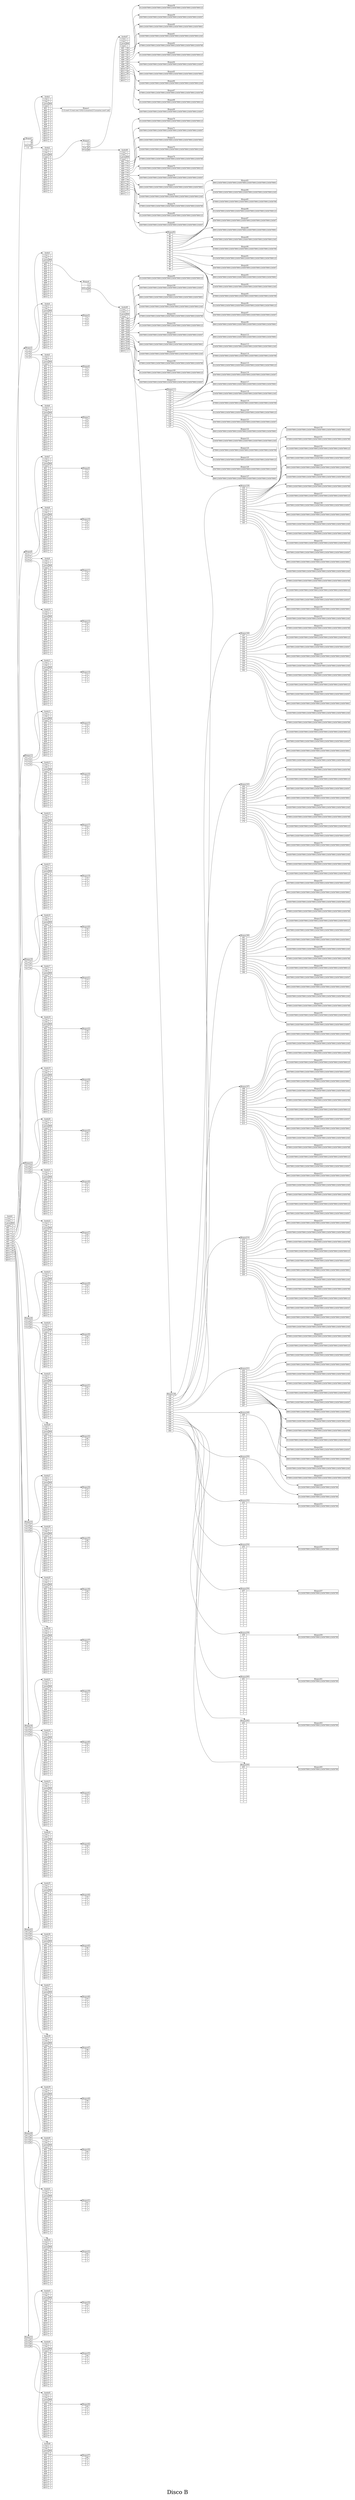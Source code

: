 digraph H {
        label="Disco B";
        fontsize="50"
		graph [pad="0.5", nodesep="0.5", ranksep="1"];
		node [shape=plaintext]
		 rankdir=LR;Inodo0 [
			label=<
				<table  border="0" cellborder="1" cellspacing="0">
				<tr><td colspan="3" port='0'>Inodo0</td></tr><tr><td>I_Uid</td><td port='0'>1</td></tr><tr><td>I_Gid</td><td port='0'>1</td></tr><tr><td>I_perm</td><td port='0'>664</td></tr><tr><td>I_type</td><td port='0'>0</td></tr><tr><td>AD1</td><td port='1'>0</td></tr><tr><td>AD2</td><td port='2'>3</td></tr><tr><td>AD3</td><td port='3'>8</td></tr><tr><td>AD4</td><td port='4'>13</td></tr><tr><td>AD5</td><td port='5'>18</td></tr><tr><td>AD6</td><td port='6'>23</td></tr><tr><td>AD7</td><td port='7'>28</td></tr><tr><td>AD8</td><td port='8'>33</td></tr><tr><td>AD9</td><td port='9'>38</td></tr><tr><td>AD10</td><td port='10'>43</td></tr><tr><td>AD11</td><td port='11'>48</td></tr><tr><td>AD12</td><td port='12'>53</td></tr><tr><td>AD13</td><td port='13'>-1</td></tr><tr><td>AD14</td><td port='14'>-1</td></tr><tr><td>AD15</td><td port='15'>-1</td></tr></table>
			>];
			
			Bloque0 [
						label=<
						<table  border="0" cellborder="1" cellspacing="0">
						<tr><td colspan="3" port='0'>Bloque0</td></tr><tr><td>.</td><td port='1'>0</td></tr><tr><td>..</td><td port='2'>0</td></tr><tr><td>user.txt</td><td port='3'>1</td></tr><tr><td>1-2</td><td port='4'>2</td></tr></table>
						>];	Bloque3 [
						label=<
						<table  border="0" cellborder="1" cellspacing="0">
						<tr><td colspan="3" port='0'>Bloque3</td></tr><tr><td>2-1</td><td port='1'>3</td></tr><tr><td>2-2</td><td port='2'>4</td></tr><tr><td>3-1</td><td port='3'>5</td></tr><tr><td>3-2</td><td port='4'>6</td></tr></table>
						>];	Bloque8 [
						label=<
						<table  border="0" cellborder="1" cellspacing="0">
						<tr><td colspan="3" port='0'>Bloque8</td></tr><tr><td>4-1</td><td port='1'>7</td></tr><tr><td>4-2</td><td port='2'>8</td></tr><tr><td>5-1</td><td port='3'>9</td></tr><tr><td>5-2</td><td port='4'>10</td></tr></table>
						>];	Bloque13 [
						label=<
						<table  border="0" cellborder="1" cellspacing="0">
						<tr><td colspan="3" port='0'>Bloque13</td></tr><tr><td>6-1</td><td port='1'>11</td></tr><tr><td>6-2</td><td port='2'>12</td></tr><tr><td>7-1</td><td port='3'>13</td></tr><tr><td>7-2</td><td port='4'>14</td></tr></table>
						>];	Bloque18 [
						label=<
						<table  border="0" cellborder="1" cellspacing="0">
						<tr><td colspan="3" port='0'>Bloque18</td></tr><tr><td>8-1</td><td port='1'>15</td></tr><tr><td>8-2</td><td port='2'>16</td></tr><tr><td>9-1</td><td port='3'>17</td></tr><tr><td>9-2</td><td port='4'>18</td></tr></table>
						>];	Bloque23 [
						label=<
						<table  border="0" cellborder="1" cellspacing="0">
						<tr><td colspan="3" port='0'>Bloque23</td></tr><tr><td>10-1</td><td port='1'>19</td></tr><tr><td>10-2</td><td port='2'>20</td></tr><tr><td>11-1</td><td port='3'>21</td></tr><tr><td>11-2</td><td port='4'>22</td></tr></table>
						>];	Bloque28 [
						label=<
						<table  border="0" cellborder="1" cellspacing="0">
						<tr><td colspan="3" port='0'>Bloque28</td></tr><tr><td>12-1</td><td port='1'>23</td></tr><tr><td>12-2</td><td port='2'>24</td></tr><tr><td>13-1</td><td port='3'>25</td></tr><tr><td>13-2</td><td port='4'>26</td></tr></table>
						>];	Bloque33 [
						label=<
						<table  border="0" cellborder="1" cellspacing="0">
						<tr><td colspan="3" port='0'>Bloque33</td></tr><tr><td>14-1</td><td port='1'>27</td></tr><tr><td>14-2</td><td port='2'>28</td></tr><tr><td>15-1</td><td port='3'>29</td></tr><tr><td>15-2</td><td port='4'>30</td></tr></table>
						>];	Bloque38 [
						label=<
						<table  border="0" cellborder="1" cellspacing="0">
						<tr><td colspan="3" port='0'>Bloque38</td></tr><tr><td>16-1</td><td port='1'>31</td></tr><tr><td>16-2</td><td port='2'>32</td></tr><tr><td>17-1</td><td port='3'>33</td></tr><tr><td>17-2</td><td port='4'>34</td></tr></table>
						>];	Bloque43 [
						label=<
						<table  border="0" cellborder="1" cellspacing="0">
						<tr><td colspan="3" port='0'>Bloque43</td></tr><tr><td>18-1</td><td port='1'>35</td></tr><tr><td>18-2</td><td port='2'>36</td></tr><tr><td>19-1</td><td port='3'>37</td></tr><tr><td>19-2</td><td port='4'>38</td></tr></table>
						>];	Bloque48 [
						label=<
						<table  border="0" cellborder="1" cellspacing="0">
						<tr><td colspan="3" port='0'>Bloque48</td></tr><tr><td>20-1</td><td port='1'>39</td></tr><tr><td>20-2</td><td port='2'>40</td></tr><tr><td>21-1</td><td port='3'>41</td></tr><tr><td>21-2</td><td port='4'>42</td></tr></table>
						>];	Bloque53 [
						label=<
						<table  border="0" cellborder="1" cellspacing="0">
						<tr><td colspan="3" port='0'>Bloque53</td></tr><tr><td>22-1</td><td port='1'>43</td></tr><tr><td>22-2</td><td port='2'>44</td></tr><tr><td>23-1</td><td port='3'>45</td></tr><tr><td>23-2</td><td port='4'>46</td></tr></table>
						>];	Inodo1 [
			label=<
				<table  border="0" cellborder="1" cellspacing="0">
				<tr><td colspan="3" port='0'>Inodo1</td></tr><tr><td>I_Uid</td><td port='0'>1</td></tr><tr><td>I_Gid</td><td port='0'>1</td></tr><tr><td>I_perm</td><td port='0'>664</td></tr><tr><td>I_type</td><td port='0'>1</td></tr><tr><td>AD1</td><td port='1'>1</td></tr><tr><td>AD2</td><td port='2'>-1</td></tr><tr><td>AD3</td><td port='3'>-1</td></tr><tr><td>AD4</td><td port='4'>-1</td></tr><tr><td>AD5</td><td port='5'>-1</td></tr><tr><td>AD6</td><td port='6'>-1</td></tr><tr><td>AD7</td><td port='7'>-1</td></tr><tr><td>AD8</td><td port='8'>-1</td></tr><tr><td>AD9</td><td port='9'>-1</td></tr><tr><td>AD10</td><td port='10'>-1</td></tr><tr><td>AD11</td><td port='11'>-1</td></tr><tr><td>AD12</td><td port='12'>-1</td></tr><tr><td>AD13</td><td port='13'>-1</td></tr><tr><td>AD14</td><td port='14'>-1</td></tr><tr><td>AD15</td><td port='15'>-1</td></tr></table>
			>];
			
			Bloque1 [
						label=<
						<table  border="0" cellborder="1" cellspacing="0">
						<tr><td colspan="3" port='0'>Bloque1</td></tr><tr><td port='2'>1,G,root
1,U,root,root,123
2,G,usuarios
2,U,usuarios,user1,abc
</td></tr></table>
						>];Inodo2 [
			label=<
				<table  border="0" cellborder="1" cellspacing="0">
				<tr><td colspan="3" port='0'>Inodo2</td></tr><tr><td>I_Uid</td><td port='0'>1</td></tr><tr><td>I_Gid</td><td port='0'>1</td></tr><tr><td>I_perm</td><td port='0'>664</td></tr><tr><td>I_type</td><td port='0'>0</td></tr><tr><td>AD1</td><td port='1'>2</td></tr><tr><td>AD2</td><td port='2'>-1</td></tr><tr><td>AD3</td><td port='3'>-1</td></tr><tr><td>AD4</td><td port='4'>-1</td></tr><tr><td>AD5</td><td port='5'>-1</td></tr><tr><td>AD6</td><td port='6'>-1</td></tr><tr><td>AD7</td><td port='7'>-1</td></tr><tr><td>AD8</td><td port='8'>-1</td></tr><tr><td>AD9</td><td port='9'>-1</td></tr><tr><td>AD10</td><td port='10'>-1</td></tr><tr><td>AD11</td><td port='11'>-1</td></tr><tr><td>AD12</td><td port='12'>-1</td></tr><tr><td>AD13</td><td port='13'>-1</td></tr><tr><td>AD14</td><td port='14'>-1</td></tr><tr><td>AD15</td><td port='15'>-1</td></tr></table>
			>];
			
			Bloque2 [
						label=<
						<table  border="0" cellborder="1" cellspacing="0">
						<tr><td colspan="3" port='0'>Bloque2</td></tr><tr><td>.</td><td port='1'>2</td></tr><tr><td>..</td><td port='2'>0</td></tr><tr><td>F.txt</td><td port='3'>47</td></tr><tr><td>FF.txt</td><td port='4'>48</td></tr></table>
						>];	Inodo3 [
			label=<
				<table  border="0" cellborder="1" cellspacing="0">
				<tr><td colspan="3" port='0'>Inodo3</td></tr><tr><td>I_Uid</td><td port='0'>1</td></tr><tr><td>I_Gid</td><td port='0'>1</td></tr><tr><td>I_perm</td><td port='0'>664</td></tr><tr><td>I_type</td><td port='0'>0</td></tr><tr><td>AD1</td><td port='1'>4</td></tr><tr><td>AD2</td><td port='2'>-1</td></tr><tr><td>AD3</td><td port='3'>-1</td></tr><tr><td>AD4</td><td port='4'>-1</td></tr><tr><td>AD5</td><td port='5'>-1</td></tr><tr><td>AD6</td><td port='6'>-1</td></tr><tr><td>AD7</td><td port='7'>-1</td></tr><tr><td>AD8</td><td port='8'>-1</td></tr><tr><td>AD9</td><td port='9'>-1</td></tr><tr><td>AD10</td><td port='10'>-1</td></tr><tr><td>AD11</td><td port='11'>-1</td></tr><tr><td>AD12</td><td port='12'>-1</td></tr><tr><td>AD13</td><td port='13'>-1</td></tr><tr><td>AD14</td><td port='14'>-1</td></tr><tr><td>AD15</td><td port='15'>-1</td></tr></table>
			>];
			
			Bloque4 [
						label=<
						<table  border="0" cellborder="1" cellspacing="0">
						<tr><td colspan="3" port='0'>Bloque4</td></tr><tr><td>.</td><td port='1'>3</td></tr><tr><td>..</td><td port='2'>0</td></tr><tr><td>FFF.txt</td><td port='3'>49</td></tr><tr><td></td><td port='4'>-1</td></tr></table>
						>];	Inodo4 [
			label=<
				<table  border="0" cellborder="1" cellspacing="0">
				<tr><td colspan="3" port='0'>Inodo4</td></tr><tr><td>I_Uid</td><td port='0'>1</td></tr><tr><td>I_Gid</td><td port='0'>1</td></tr><tr><td>I_perm</td><td port='0'>664</td></tr><tr><td>I_type</td><td port='0'>0</td></tr><tr><td>AD1</td><td port='1'>5</td></tr><tr><td>AD2</td><td port='2'>-1</td></tr><tr><td>AD3</td><td port='3'>-1</td></tr><tr><td>AD4</td><td port='4'>-1</td></tr><tr><td>AD5</td><td port='5'>-1</td></tr><tr><td>AD6</td><td port='6'>-1</td></tr><tr><td>AD7</td><td port='7'>-1</td></tr><tr><td>AD8</td><td port='8'>-1</td></tr><tr><td>AD9</td><td port='9'>-1</td></tr><tr><td>AD10</td><td port='10'>-1</td></tr><tr><td>AD11</td><td port='11'>-1</td></tr><tr><td>AD12</td><td port='12'>-1</td></tr><tr><td>AD13</td><td port='13'>-1</td></tr><tr><td>AD14</td><td port='14'>-1</td></tr><tr><td>AD15</td><td port='15'>-1</td></tr></table>
			>];
			
			Bloque5 [
						label=<
						<table  border="0" cellborder="1" cellspacing="0">
						<tr><td colspan="3" port='0'>Bloque5</td></tr><tr><td>.</td><td port='1'>4</td></tr><tr><td>..</td><td port='2'>0</td></tr><tr><td></td><td port='3'>-1</td></tr><tr><td></td><td port='4'>-1</td></tr></table>
						>];	Inodo5 [
			label=<
				<table  border="0" cellborder="1" cellspacing="0">
				<tr><td colspan="3" port='0'>Inodo5</td></tr><tr><td>I_Uid</td><td port='0'>1</td></tr><tr><td>I_Gid</td><td port='0'>1</td></tr><tr><td>I_perm</td><td port='0'>664</td></tr><tr><td>I_type</td><td port='0'>0</td></tr><tr><td>AD1</td><td port='1'>6</td></tr><tr><td>AD2</td><td port='2'>-1</td></tr><tr><td>AD3</td><td port='3'>-1</td></tr><tr><td>AD4</td><td port='4'>-1</td></tr><tr><td>AD5</td><td port='5'>-1</td></tr><tr><td>AD6</td><td port='6'>-1</td></tr><tr><td>AD7</td><td port='7'>-1</td></tr><tr><td>AD8</td><td port='8'>-1</td></tr><tr><td>AD9</td><td port='9'>-1</td></tr><tr><td>AD10</td><td port='10'>-1</td></tr><tr><td>AD11</td><td port='11'>-1</td></tr><tr><td>AD12</td><td port='12'>-1</td></tr><tr><td>AD13</td><td port='13'>-1</td></tr><tr><td>AD14</td><td port='14'>-1</td></tr><tr><td>AD15</td><td port='15'>-1</td></tr></table>
			>];
			
			Bloque6 [
						label=<
						<table  border="0" cellborder="1" cellspacing="0">
						<tr><td colspan="3" port='0'>Bloque6</td></tr><tr><td>.</td><td port='1'>5</td></tr><tr><td>..</td><td port='2'>0</td></tr><tr><td></td><td port='3'>-1</td></tr><tr><td></td><td port='4'>-1</td></tr></table>
						>];	Inodo6 [
			label=<
				<table  border="0" cellborder="1" cellspacing="0">
				<tr><td colspan="3" port='0'>Inodo6</td></tr><tr><td>I_Uid</td><td port='0'>1</td></tr><tr><td>I_Gid</td><td port='0'>1</td></tr><tr><td>I_perm</td><td port='0'>664</td></tr><tr><td>I_type</td><td port='0'>0</td></tr><tr><td>AD1</td><td port='1'>7</td></tr><tr><td>AD2</td><td port='2'>-1</td></tr><tr><td>AD3</td><td port='3'>-1</td></tr><tr><td>AD4</td><td port='4'>-1</td></tr><tr><td>AD5</td><td port='5'>-1</td></tr><tr><td>AD6</td><td port='6'>-1</td></tr><tr><td>AD7</td><td port='7'>-1</td></tr><tr><td>AD8</td><td port='8'>-1</td></tr><tr><td>AD9</td><td port='9'>-1</td></tr><tr><td>AD10</td><td port='10'>-1</td></tr><tr><td>AD11</td><td port='11'>-1</td></tr><tr><td>AD12</td><td port='12'>-1</td></tr><tr><td>AD13</td><td port='13'>-1</td></tr><tr><td>AD14</td><td port='14'>-1</td></tr><tr><td>AD15</td><td port='15'>-1</td></tr></table>
			>];
			
			Bloque7 [
						label=<
						<table  border="0" cellborder="1" cellspacing="0">
						<tr><td colspan="3" port='0'>Bloque7</td></tr><tr><td>.</td><td port='1'>6</td></tr><tr><td>..</td><td port='2'>0</td></tr><tr><td></td><td port='3'>-1</td></tr><tr><td></td><td port='4'>-1</td></tr></table>
						>];	Inodo7 [
			label=<
				<table  border="0" cellborder="1" cellspacing="0">
				<tr><td colspan="3" port='0'>Inodo7</td></tr><tr><td>I_Uid</td><td port='0'>1</td></tr><tr><td>I_Gid</td><td port='0'>1</td></tr><tr><td>I_perm</td><td port='0'>664</td></tr><tr><td>I_type</td><td port='0'>0</td></tr><tr><td>AD1</td><td port='1'>9</td></tr><tr><td>AD2</td><td port='2'>-1</td></tr><tr><td>AD3</td><td port='3'>-1</td></tr><tr><td>AD4</td><td port='4'>-1</td></tr><tr><td>AD5</td><td port='5'>-1</td></tr><tr><td>AD6</td><td port='6'>-1</td></tr><tr><td>AD7</td><td port='7'>-1</td></tr><tr><td>AD8</td><td port='8'>-1</td></tr><tr><td>AD9</td><td port='9'>-1</td></tr><tr><td>AD10</td><td port='10'>-1</td></tr><tr><td>AD11</td><td port='11'>-1</td></tr><tr><td>AD12</td><td port='12'>-1</td></tr><tr><td>AD13</td><td port='13'>-1</td></tr><tr><td>AD14</td><td port='14'>-1</td></tr><tr><td>AD15</td><td port='15'>-1</td></tr></table>
			>];
			
			Bloque9 [
						label=<
						<table  border="0" cellborder="1" cellspacing="0">
						<tr><td colspan="3" port='0'>Bloque9</td></tr><tr><td>.</td><td port='1'>7</td></tr><tr><td>..</td><td port='2'>0</td></tr><tr><td></td><td port='3'>-1</td></tr><tr><td></td><td port='4'>-1</td></tr></table>
						>];	Inodo8 [
			label=<
				<table  border="0" cellborder="1" cellspacing="0">
				<tr><td colspan="3" port='0'>Inodo8</td></tr><tr><td>I_Uid</td><td port='0'>1</td></tr><tr><td>I_Gid</td><td port='0'>1</td></tr><tr><td>I_perm</td><td port='0'>664</td></tr><tr><td>I_type</td><td port='0'>0</td></tr><tr><td>AD1</td><td port='1'>10</td></tr><tr><td>AD2</td><td port='2'>-1</td></tr><tr><td>AD3</td><td port='3'>-1</td></tr><tr><td>AD4</td><td port='4'>-1</td></tr><tr><td>AD5</td><td port='5'>-1</td></tr><tr><td>AD6</td><td port='6'>-1</td></tr><tr><td>AD7</td><td port='7'>-1</td></tr><tr><td>AD8</td><td port='8'>-1</td></tr><tr><td>AD9</td><td port='9'>-1</td></tr><tr><td>AD10</td><td port='10'>-1</td></tr><tr><td>AD11</td><td port='11'>-1</td></tr><tr><td>AD12</td><td port='12'>-1</td></tr><tr><td>AD13</td><td port='13'>-1</td></tr><tr><td>AD14</td><td port='14'>-1</td></tr><tr><td>AD15</td><td port='15'>-1</td></tr></table>
			>];
			
			Bloque10 [
						label=<
						<table  border="0" cellborder="1" cellspacing="0">
						<tr><td colspan="3" port='0'>Bloque10</td></tr><tr><td>.</td><td port='1'>8</td></tr><tr><td>..</td><td port='2'>0</td></tr><tr><td></td><td port='3'>-1</td></tr><tr><td></td><td port='4'>-1</td></tr></table>
						>];	Inodo9 [
			label=<
				<table  border="0" cellborder="1" cellspacing="0">
				<tr><td colspan="3" port='0'>Inodo9</td></tr><tr><td>I_Uid</td><td port='0'>1</td></tr><tr><td>I_Gid</td><td port='0'>1</td></tr><tr><td>I_perm</td><td port='0'>664</td></tr><tr><td>I_type</td><td port='0'>0</td></tr><tr><td>AD1</td><td port='1'>11</td></tr><tr><td>AD2</td><td port='2'>-1</td></tr><tr><td>AD3</td><td port='3'>-1</td></tr><tr><td>AD4</td><td port='4'>-1</td></tr><tr><td>AD5</td><td port='5'>-1</td></tr><tr><td>AD6</td><td port='6'>-1</td></tr><tr><td>AD7</td><td port='7'>-1</td></tr><tr><td>AD8</td><td port='8'>-1</td></tr><tr><td>AD9</td><td port='9'>-1</td></tr><tr><td>AD10</td><td port='10'>-1</td></tr><tr><td>AD11</td><td port='11'>-1</td></tr><tr><td>AD12</td><td port='12'>-1</td></tr><tr><td>AD13</td><td port='13'>-1</td></tr><tr><td>AD14</td><td port='14'>-1</td></tr><tr><td>AD15</td><td port='15'>-1</td></tr></table>
			>];
			
			Bloque11 [
						label=<
						<table  border="0" cellborder="1" cellspacing="0">
						<tr><td colspan="3" port='0'>Bloque11</td></tr><tr><td>.</td><td port='1'>9</td></tr><tr><td>..</td><td port='2'>0</td></tr><tr><td></td><td port='3'>-1</td></tr><tr><td></td><td port='4'>-1</td></tr></table>
						>];	Inodo10 [
			label=<
				<table  border="0" cellborder="1" cellspacing="0">
				<tr><td colspan="3" port='0'>Inodo10</td></tr><tr><td>I_Uid</td><td port='0'>1</td></tr><tr><td>I_Gid</td><td port='0'>1</td></tr><tr><td>I_perm</td><td port='0'>664</td></tr><tr><td>I_type</td><td port='0'>0</td></tr><tr><td>AD1</td><td port='1'>12</td></tr><tr><td>AD2</td><td port='2'>-1</td></tr><tr><td>AD3</td><td port='3'>-1</td></tr><tr><td>AD4</td><td port='4'>-1</td></tr><tr><td>AD5</td><td port='5'>-1</td></tr><tr><td>AD6</td><td port='6'>-1</td></tr><tr><td>AD7</td><td port='7'>-1</td></tr><tr><td>AD8</td><td port='8'>-1</td></tr><tr><td>AD9</td><td port='9'>-1</td></tr><tr><td>AD10</td><td port='10'>-1</td></tr><tr><td>AD11</td><td port='11'>-1</td></tr><tr><td>AD12</td><td port='12'>-1</td></tr><tr><td>AD13</td><td port='13'>-1</td></tr><tr><td>AD14</td><td port='14'>-1</td></tr><tr><td>AD15</td><td port='15'>-1</td></tr></table>
			>];
			
			Bloque12 [
						label=<
						<table  border="0" cellborder="1" cellspacing="0">
						<tr><td colspan="3" port='0'>Bloque12</td></tr><tr><td>.</td><td port='1'>10</td></tr><tr><td>..</td><td port='2'>0</td></tr><tr><td></td><td port='3'>-1</td></tr><tr><td></td><td port='4'>-1</td></tr></table>
						>];	Inodo11 [
			label=<
				<table  border="0" cellborder="1" cellspacing="0">
				<tr><td colspan="3" port='0'>Inodo11</td></tr><tr><td>I_Uid</td><td port='0'>1</td></tr><tr><td>I_Gid</td><td port='0'>1</td></tr><tr><td>I_perm</td><td port='0'>664</td></tr><tr><td>I_type</td><td port='0'>0</td></tr><tr><td>AD1</td><td port='1'>14</td></tr><tr><td>AD2</td><td port='2'>-1</td></tr><tr><td>AD3</td><td port='3'>-1</td></tr><tr><td>AD4</td><td port='4'>-1</td></tr><tr><td>AD5</td><td port='5'>-1</td></tr><tr><td>AD6</td><td port='6'>-1</td></tr><tr><td>AD7</td><td port='7'>-1</td></tr><tr><td>AD8</td><td port='8'>-1</td></tr><tr><td>AD9</td><td port='9'>-1</td></tr><tr><td>AD10</td><td port='10'>-1</td></tr><tr><td>AD11</td><td port='11'>-1</td></tr><tr><td>AD12</td><td port='12'>-1</td></tr><tr><td>AD13</td><td port='13'>-1</td></tr><tr><td>AD14</td><td port='14'>-1</td></tr><tr><td>AD15</td><td port='15'>-1</td></tr></table>
			>];
			
			Bloque14 [
						label=<
						<table  border="0" cellborder="1" cellspacing="0">
						<tr><td colspan="3" port='0'>Bloque14</td></tr><tr><td>.</td><td port='1'>11</td></tr><tr><td>..</td><td port='2'>0</td></tr><tr><td></td><td port='3'>-1</td></tr><tr><td></td><td port='4'>-1</td></tr></table>
						>];	Inodo12 [
			label=<
				<table  border="0" cellborder="1" cellspacing="0">
				<tr><td colspan="3" port='0'>Inodo12</td></tr><tr><td>I_Uid</td><td port='0'>1</td></tr><tr><td>I_Gid</td><td port='0'>1</td></tr><tr><td>I_perm</td><td port='0'>664</td></tr><tr><td>I_type</td><td port='0'>0</td></tr><tr><td>AD1</td><td port='1'>15</td></tr><tr><td>AD2</td><td port='2'>-1</td></tr><tr><td>AD3</td><td port='3'>-1</td></tr><tr><td>AD4</td><td port='4'>-1</td></tr><tr><td>AD5</td><td port='5'>-1</td></tr><tr><td>AD6</td><td port='6'>-1</td></tr><tr><td>AD7</td><td port='7'>-1</td></tr><tr><td>AD8</td><td port='8'>-1</td></tr><tr><td>AD9</td><td port='9'>-1</td></tr><tr><td>AD10</td><td port='10'>-1</td></tr><tr><td>AD11</td><td port='11'>-1</td></tr><tr><td>AD12</td><td port='12'>-1</td></tr><tr><td>AD13</td><td port='13'>-1</td></tr><tr><td>AD14</td><td port='14'>-1</td></tr><tr><td>AD15</td><td port='15'>-1</td></tr></table>
			>];
			
			Bloque15 [
						label=<
						<table  border="0" cellborder="1" cellspacing="0">
						<tr><td colspan="3" port='0'>Bloque15</td></tr><tr><td>.</td><td port='1'>12</td></tr><tr><td>..</td><td port='2'>0</td></tr><tr><td></td><td port='3'>-1</td></tr><tr><td></td><td port='4'>-1</td></tr></table>
						>];	Inodo13 [
			label=<
				<table  border="0" cellborder="1" cellspacing="0">
				<tr><td colspan="3" port='0'>Inodo13</td></tr><tr><td>I_Uid</td><td port='0'>1</td></tr><tr><td>I_Gid</td><td port='0'>1</td></tr><tr><td>I_perm</td><td port='0'>664</td></tr><tr><td>I_type</td><td port='0'>0</td></tr><tr><td>AD1</td><td port='1'>16</td></tr><tr><td>AD2</td><td port='2'>-1</td></tr><tr><td>AD3</td><td port='3'>-1</td></tr><tr><td>AD4</td><td port='4'>-1</td></tr><tr><td>AD5</td><td port='5'>-1</td></tr><tr><td>AD6</td><td port='6'>-1</td></tr><tr><td>AD7</td><td port='7'>-1</td></tr><tr><td>AD8</td><td port='8'>-1</td></tr><tr><td>AD9</td><td port='9'>-1</td></tr><tr><td>AD10</td><td port='10'>-1</td></tr><tr><td>AD11</td><td port='11'>-1</td></tr><tr><td>AD12</td><td port='12'>-1</td></tr><tr><td>AD13</td><td port='13'>-1</td></tr><tr><td>AD14</td><td port='14'>-1</td></tr><tr><td>AD15</td><td port='15'>-1</td></tr></table>
			>];
			
			Bloque16 [
						label=<
						<table  border="0" cellborder="1" cellspacing="0">
						<tr><td colspan="3" port='0'>Bloque16</td></tr><tr><td>.</td><td port='1'>13</td></tr><tr><td>..</td><td port='2'>0</td></tr><tr><td></td><td port='3'>-1</td></tr><tr><td></td><td port='4'>-1</td></tr></table>
						>];	Inodo14 [
			label=<
				<table  border="0" cellborder="1" cellspacing="0">
				<tr><td colspan="3" port='0'>Inodo14</td></tr><tr><td>I_Uid</td><td port='0'>1</td></tr><tr><td>I_Gid</td><td port='0'>1</td></tr><tr><td>I_perm</td><td port='0'>664</td></tr><tr><td>I_type</td><td port='0'>0</td></tr><tr><td>AD1</td><td port='1'>17</td></tr><tr><td>AD2</td><td port='2'>-1</td></tr><tr><td>AD3</td><td port='3'>-1</td></tr><tr><td>AD4</td><td port='4'>-1</td></tr><tr><td>AD5</td><td port='5'>-1</td></tr><tr><td>AD6</td><td port='6'>-1</td></tr><tr><td>AD7</td><td port='7'>-1</td></tr><tr><td>AD8</td><td port='8'>-1</td></tr><tr><td>AD9</td><td port='9'>-1</td></tr><tr><td>AD10</td><td port='10'>-1</td></tr><tr><td>AD11</td><td port='11'>-1</td></tr><tr><td>AD12</td><td port='12'>-1</td></tr><tr><td>AD13</td><td port='13'>-1</td></tr><tr><td>AD14</td><td port='14'>-1</td></tr><tr><td>AD15</td><td port='15'>-1</td></tr></table>
			>];
			
			Bloque17 [
						label=<
						<table  border="0" cellborder="1" cellspacing="0">
						<tr><td colspan="3" port='0'>Bloque17</td></tr><tr><td>.</td><td port='1'>14</td></tr><tr><td>..</td><td port='2'>0</td></tr><tr><td></td><td port='3'>-1</td></tr><tr><td></td><td port='4'>-1</td></tr></table>
						>];	Inodo15 [
			label=<
				<table  border="0" cellborder="1" cellspacing="0">
				<tr><td colspan="3" port='0'>Inodo15</td></tr><tr><td>I_Uid</td><td port='0'>1</td></tr><tr><td>I_Gid</td><td port='0'>1</td></tr><tr><td>I_perm</td><td port='0'>664</td></tr><tr><td>I_type</td><td port='0'>0</td></tr><tr><td>AD1</td><td port='1'>19</td></tr><tr><td>AD2</td><td port='2'>-1</td></tr><tr><td>AD3</td><td port='3'>-1</td></tr><tr><td>AD4</td><td port='4'>-1</td></tr><tr><td>AD5</td><td port='5'>-1</td></tr><tr><td>AD6</td><td port='6'>-1</td></tr><tr><td>AD7</td><td port='7'>-1</td></tr><tr><td>AD8</td><td port='8'>-1</td></tr><tr><td>AD9</td><td port='9'>-1</td></tr><tr><td>AD10</td><td port='10'>-1</td></tr><tr><td>AD11</td><td port='11'>-1</td></tr><tr><td>AD12</td><td port='12'>-1</td></tr><tr><td>AD13</td><td port='13'>-1</td></tr><tr><td>AD14</td><td port='14'>-1</td></tr><tr><td>AD15</td><td port='15'>-1</td></tr></table>
			>];
			
			Bloque19 [
						label=<
						<table  border="0" cellborder="1" cellspacing="0">
						<tr><td colspan="3" port='0'>Bloque19</td></tr><tr><td>.</td><td port='1'>15</td></tr><tr><td>..</td><td port='2'>0</td></tr><tr><td></td><td port='3'>-1</td></tr><tr><td></td><td port='4'>-1</td></tr></table>
						>];	Inodo16 [
			label=<
				<table  border="0" cellborder="1" cellspacing="0">
				<tr><td colspan="3" port='0'>Inodo16</td></tr><tr><td>I_Uid</td><td port='0'>1</td></tr><tr><td>I_Gid</td><td port='0'>1</td></tr><tr><td>I_perm</td><td port='0'>664</td></tr><tr><td>I_type</td><td port='0'>0</td></tr><tr><td>AD1</td><td port='1'>20</td></tr><tr><td>AD2</td><td port='2'>-1</td></tr><tr><td>AD3</td><td port='3'>-1</td></tr><tr><td>AD4</td><td port='4'>-1</td></tr><tr><td>AD5</td><td port='5'>-1</td></tr><tr><td>AD6</td><td port='6'>-1</td></tr><tr><td>AD7</td><td port='7'>-1</td></tr><tr><td>AD8</td><td port='8'>-1</td></tr><tr><td>AD9</td><td port='9'>-1</td></tr><tr><td>AD10</td><td port='10'>-1</td></tr><tr><td>AD11</td><td port='11'>-1</td></tr><tr><td>AD12</td><td port='12'>-1</td></tr><tr><td>AD13</td><td port='13'>-1</td></tr><tr><td>AD14</td><td port='14'>-1</td></tr><tr><td>AD15</td><td port='15'>-1</td></tr></table>
			>];
			
			Bloque20 [
						label=<
						<table  border="0" cellborder="1" cellspacing="0">
						<tr><td colspan="3" port='0'>Bloque20</td></tr><tr><td>.</td><td port='1'>16</td></tr><tr><td>..</td><td port='2'>0</td></tr><tr><td></td><td port='3'>-1</td></tr><tr><td></td><td port='4'>-1</td></tr></table>
						>];	Inodo17 [
			label=<
				<table  border="0" cellborder="1" cellspacing="0">
				<tr><td colspan="3" port='0'>Inodo17</td></tr><tr><td>I_Uid</td><td port='0'>1</td></tr><tr><td>I_Gid</td><td port='0'>1</td></tr><tr><td>I_perm</td><td port='0'>664</td></tr><tr><td>I_type</td><td port='0'>0</td></tr><tr><td>AD1</td><td port='1'>21</td></tr><tr><td>AD2</td><td port='2'>-1</td></tr><tr><td>AD3</td><td port='3'>-1</td></tr><tr><td>AD4</td><td port='4'>-1</td></tr><tr><td>AD5</td><td port='5'>-1</td></tr><tr><td>AD6</td><td port='6'>-1</td></tr><tr><td>AD7</td><td port='7'>-1</td></tr><tr><td>AD8</td><td port='8'>-1</td></tr><tr><td>AD9</td><td port='9'>-1</td></tr><tr><td>AD10</td><td port='10'>-1</td></tr><tr><td>AD11</td><td port='11'>-1</td></tr><tr><td>AD12</td><td port='12'>-1</td></tr><tr><td>AD13</td><td port='13'>-1</td></tr><tr><td>AD14</td><td port='14'>-1</td></tr><tr><td>AD15</td><td port='15'>-1</td></tr></table>
			>];
			
			Bloque21 [
						label=<
						<table  border="0" cellborder="1" cellspacing="0">
						<tr><td colspan="3" port='0'>Bloque21</td></tr><tr><td>.</td><td port='1'>17</td></tr><tr><td>..</td><td port='2'>0</td></tr><tr><td></td><td port='3'>-1</td></tr><tr><td></td><td port='4'>-1</td></tr></table>
						>];	Inodo18 [
			label=<
				<table  border="0" cellborder="1" cellspacing="0">
				<tr><td colspan="3" port='0'>Inodo18</td></tr><tr><td>I_Uid</td><td port='0'>1</td></tr><tr><td>I_Gid</td><td port='0'>1</td></tr><tr><td>I_perm</td><td port='0'>664</td></tr><tr><td>I_type</td><td port='0'>0</td></tr><tr><td>AD1</td><td port='1'>22</td></tr><tr><td>AD2</td><td port='2'>-1</td></tr><tr><td>AD3</td><td port='3'>-1</td></tr><tr><td>AD4</td><td port='4'>-1</td></tr><tr><td>AD5</td><td port='5'>-1</td></tr><tr><td>AD6</td><td port='6'>-1</td></tr><tr><td>AD7</td><td port='7'>-1</td></tr><tr><td>AD8</td><td port='8'>-1</td></tr><tr><td>AD9</td><td port='9'>-1</td></tr><tr><td>AD10</td><td port='10'>-1</td></tr><tr><td>AD11</td><td port='11'>-1</td></tr><tr><td>AD12</td><td port='12'>-1</td></tr><tr><td>AD13</td><td port='13'>-1</td></tr><tr><td>AD14</td><td port='14'>-1</td></tr><tr><td>AD15</td><td port='15'>-1</td></tr></table>
			>];
			
			Bloque22 [
						label=<
						<table  border="0" cellborder="1" cellspacing="0">
						<tr><td colspan="3" port='0'>Bloque22</td></tr><tr><td>.</td><td port='1'>18</td></tr><tr><td>..</td><td port='2'>0</td></tr><tr><td></td><td port='3'>-1</td></tr><tr><td></td><td port='4'>-1</td></tr></table>
						>];	Inodo19 [
			label=<
				<table  border="0" cellborder="1" cellspacing="0">
				<tr><td colspan="3" port='0'>Inodo19</td></tr><tr><td>I_Uid</td><td port='0'>1</td></tr><tr><td>I_Gid</td><td port='0'>1</td></tr><tr><td>I_perm</td><td port='0'>664</td></tr><tr><td>I_type</td><td port='0'>0</td></tr><tr><td>AD1</td><td port='1'>24</td></tr><tr><td>AD2</td><td port='2'>-1</td></tr><tr><td>AD3</td><td port='3'>-1</td></tr><tr><td>AD4</td><td port='4'>-1</td></tr><tr><td>AD5</td><td port='5'>-1</td></tr><tr><td>AD6</td><td port='6'>-1</td></tr><tr><td>AD7</td><td port='7'>-1</td></tr><tr><td>AD8</td><td port='8'>-1</td></tr><tr><td>AD9</td><td port='9'>-1</td></tr><tr><td>AD10</td><td port='10'>-1</td></tr><tr><td>AD11</td><td port='11'>-1</td></tr><tr><td>AD12</td><td port='12'>-1</td></tr><tr><td>AD13</td><td port='13'>-1</td></tr><tr><td>AD14</td><td port='14'>-1</td></tr><tr><td>AD15</td><td port='15'>-1</td></tr></table>
			>];
			
			Bloque24 [
						label=<
						<table  border="0" cellborder="1" cellspacing="0">
						<tr><td colspan="3" port='0'>Bloque24</td></tr><tr><td>.</td><td port='1'>19</td></tr><tr><td>..</td><td port='2'>0</td></tr><tr><td></td><td port='3'>-1</td></tr><tr><td></td><td port='4'>-1</td></tr></table>
						>];	Inodo20 [
			label=<
				<table  border="0" cellborder="1" cellspacing="0">
				<tr><td colspan="3" port='0'>Inodo20</td></tr><tr><td>I_Uid</td><td port='0'>1</td></tr><tr><td>I_Gid</td><td port='0'>1</td></tr><tr><td>I_perm</td><td port='0'>664</td></tr><tr><td>I_type</td><td port='0'>0</td></tr><tr><td>AD1</td><td port='1'>25</td></tr><tr><td>AD2</td><td port='2'>-1</td></tr><tr><td>AD3</td><td port='3'>-1</td></tr><tr><td>AD4</td><td port='4'>-1</td></tr><tr><td>AD5</td><td port='5'>-1</td></tr><tr><td>AD6</td><td port='6'>-1</td></tr><tr><td>AD7</td><td port='7'>-1</td></tr><tr><td>AD8</td><td port='8'>-1</td></tr><tr><td>AD9</td><td port='9'>-1</td></tr><tr><td>AD10</td><td port='10'>-1</td></tr><tr><td>AD11</td><td port='11'>-1</td></tr><tr><td>AD12</td><td port='12'>-1</td></tr><tr><td>AD13</td><td port='13'>-1</td></tr><tr><td>AD14</td><td port='14'>-1</td></tr><tr><td>AD15</td><td port='15'>-1</td></tr></table>
			>];
			
			Bloque25 [
						label=<
						<table  border="0" cellborder="1" cellspacing="0">
						<tr><td colspan="3" port='0'>Bloque25</td></tr><tr><td>.</td><td port='1'>20</td></tr><tr><td>..</td><td port='2'>0</td></tr><tr><td></td><td port='3'>-1</td></tr><tr><td></td><td port='4'>-1</td></tr></table>
						>];	Inodo21 [
			label=<
				<table  border="0" cellborder="1" cellspacing="0">
				<tr><td colspan="3" port='0'>Inodo21</td></tr><tr><td>I_Uid</td><td port='0'>1</td></tr><tr><td>I_Gid</td><td port='0'>1</td></tr><tr><td>I_perm</td><td port='0'>664</td></tr><tr><td>I_type</td><td port='0'>0</td></tr><tr><td>AD1</td><td port='1'>26</td></tr><tr><td>AD2</td><td port='2'>-1</td></tr><tr><td>AD3</td><td port='3'>-1</td></tr><tr><td>AD4</td><td port='4'>-1</td></tr><tr><td>AD5</td><td port='5'>-1</td></tr><tr><td>AD6</td><td port='6'>-1</td></tr><tr><td>AD7</td><td port='7'>-1</td></tr><tr><td>AD8</td><td port='8'>-1</td></tr><tr><td>AD9</td><td port='9'>-1</td></tr><tr><td>AD10</td><td port='10'>-1</td></tr><tr><td>AD11</td><td port='11'>-1</td></tr><tr><td>AD12</td><td port='12'>-1</td></tr><tr><td>AD13</td><td port='13'>-1</td></tr><tr><td>AD14</td><td port='14'>-1</td></tr><tr><td>AD15</td><td port='15'>-1</td></tr></table>
			>];
			
			Bloque26 [
						label=<
						<table  border="0" cellborder="1" cellspacing="0">
						<tr><td colspan="3" port='0'>Bloque26</td></tr><tr><td>.</td><td port='1'>21</td></tr><tr><td>..</td><td port='2'>0</td></tr><tr><td></td><td port='3'>-1</td></tr><tr><td></td><td port='4'>-1</td></tr></table>
						>];	Inodo22 [
			label=<
				<table  border="0" cellborder="1" cellspacing="0">
				<tr><td colspan="3" port='0'>Inodo22</td></tr><tr><td>I_Uid</td><td port='0'>1</td></tr><tr><td>I_Gid</td><td port='0'>1</td></tr><tr><td>I_perm</td><td port='0'>664</td></tr><tr><td>I_type</td><td port='0'>0</td></tr><tr><td>AD1</td><td port='1'>27</td></tr><tr><td>AD2</td><td port='2'>-1</td></tr><tr><td>AD3</td><td port='3'>-1</td></tr><tr><td>AD4</td><td port='4'>-1</td></tr><tr><td>AD5</td><td port='5'>-1</td></tr><tr><td>AD6</td><td port='6'>-1</td></tr><tr><td>AD7</td><td port='7'>-1</td></tr><tr><td>AD8</td><td port='8'>-1</td></tr><tr><td>AD9</td><td port='9'>-1</td></tr><tr><td>AD10</td><td port='10'>-1</td></tr><tr><td>AD11</td><td port='11'>-1</td></tr><tr><td>AD12</td><td port='12'>-1</td></tr><tr><td>AD13</td><td port='13'>-1</td></tr><tr><td>AD14</td><td port='14'>-1</td></tr><tr><td>AD15</td><td port='15'>-1</td></tr></table>
			>];
			
			Bloque27 [
						label=<
						<table  border="0" cellborder="1" cellspacing="0">
						<tr><td colspan="3" port='0'>Bloque27</td></tr><tr><td>.</td><td port='1'>22</td></tr><tr><td>..</td><td port='2'>0</td></tr><tr><td></td><td port='3'>-1</td></tr><tr><td></td><td port='4'>-1</td></tr></table>
						>];	Inodo23 [
			label=<
				<table  border="0" cellborder="1" cellspacing="0">
				<tr><td colspan="3" port='0'>Inodo23</td></tr><tr><td>I_Uid</td><td port='0'>1</td></tr><tr><td>I_Gid</td><td port='0'>1</td></tr><tr><td>I_perm</td><td port='0'>664</td></tr><tr><td>I_type</td><td port='0'>0</td></tr><tr><td>AD1</td><td port='1'>29</td></tr><tr><td>AD2</td><td port='2'>-1</td></tr><tr><td>AD3</td><td port='3'>-1</td></tr><tr><td>AD4</td><td port='4'>-1</td></tr><tr><td>AD5</td><td port='5'>-1</td></tr><tr><td>AD6</td><td port='6'>-1</td></tr><tr><td>AD7</td><td port='7'>-1</td></tr><tr><td>AD8</td><td port='8'>-1</td></tr><tr><td>AD9</td><td port='9'>-1</td></tr><tr><td>AD10</td><td port='10'>-1</td></tr><tr><td>AD11</td><td port='11'>-1</td></tr><tr><td>AD12</td><td port='12'>-1</td></tr><tr><td>AD13</td><td port='13'>-1</td></tr><tr><td>AD14</td><td port='14'>-1</td></tr><tr><td>AD15</td><td port='15'>-1</td></tr></table>
			>];
			
			Bloque29 [
						label=<
						<table  border="0" cellborder="1" cellspacing="0">
						<tr><td colspan="3" port='0'>Bloque29</td></tr><tr><td>.</td><td port='1'>23</td></tr><tr><td>..</td><td port='2'>0</td></tr><tr><td></td><td port='3'>-1</td></tr><tr><td></td><td port='4'>-1</td></tr></table>
						>];	Inodo24 [
			label=<
				<table  border="0" cellborder="1" cellspacing="0">
				<tr><td colspan="3" port='0'>Inodo24</td></tr><tr><td>I_Uid</td><td port='0'>1</td></tr><tr><td>I_Gid</td><td port='0'>1</td></tr><tr><td>I_perm</td><td port='0'>664</td></tr><tr><td>I_type</td><td port='0'>0</td></tr><tr><td>AD1</td><td port='1'>30</td></tr><tr><td>AD2</td><td port='2'>-1</td></tr><tr><td>AD3</td><td port='3'>-1</td></tr><tr><td>AD4</td><td port='4'>-1</td></tr><tr><td>AD5</td><td port='5'>-1</td></tr><tr><td>AD6</td><td port='6'>-1</td></tr><tr><td>AD7</td><td port='7'>-1</td></tr><tr><td>AD8</td><td port='8'>-1</td></tr><tr><td>AD9</td><td port='9'>-1</td></tr><tr><td>AD10</td><td port='10'>-1</td></tr><tr><td>AD11</td><td port='11'>-1</td></tr><tr><td>AD12</td><td port='12'>-1</td></tr><tr><td>AD13</td><td port='13'>-1</td></tr><tr><td>AD14</td><td port='14'>-1</td></tr><tr><td>AD15</td><td port='15'>-1</td></tr></table>
			>];
			
			Bloque30 [
						label=<
						<table  border="0" cellborder="1" cellspacing="0">
						<tr><td colspan="3" port='0'>Bloque30</td></tr><tr><td>.</td><td port='1'>24</td></tr><tr><td>..</td><td port='2'>0</td></tr><tr><td></td><td port='3'>-1</td></tr><tr><td></td><td port='4'>-1</td></tr></table>
						>];	Inodo25 [
			label=<
				<table  border="0" cellborder="1" cellspacing="0">
				<tr><td colspan="3" port='0'>Inodo25</td></tr><tr><td>I_Uid</td><td port='0'>1</td></tr><tr><td>I_Gid</td><td port='0'>1</td></tr><tr><td>I_perm</td><td port='0'>664</td></tr><tr><td>I_type</td><td port='0'>0</td></tr><tr><td>AD1</td><td port='1'>31</td></tr><tr><td>AD2</td><td port='2'>-1</td></tr><tr><td>AD3</td><td port='3'>-1</td></tr><tr><td>AD4</td><td port='4'>-1</td></tr><tr><td>AD5</td><td port='5'>-1</td></tr><tr><td>AD6</td><td port='6'>-1</td></tr><tr><td>AD7</td><td port='7'>-1</td></tr><tr><td>AD8</td><td port='8'>-1</td></tr><tr><td>AD9</td><td port='9'>-1</td></tr><tr><td>AD10</td><td port='10'>-1</td></tr><tr><td>AD11</td><td port='11'>-1</td></tr><tr><td>AD12</td><td port='12'>-1</td></tr><tr><td>AD13</td><td port='13'>-1</td></tr><tr><td>AD14</td><td port='14'>-1</td></tr><tr><td>AD15</td><td port='15'>-1</td></tr></table>
			>];
			
			Bloque31 [
						label=<
						<table  border="0" cellborder="1" cellspacing="0">
						<tr><td colspan="3" port='0'>Bloque31</td></tr><tr><td>.</td><td port='1'>25</td></tr><tr><td>..</td><td port='2'>0</td></tr><tr><td></td><td port='3'>-1</td></tr><tr><td></td><td port='4'>-1</td></tr></table>
						>];	Inodo26 [
			label=<
				<table  border="0" cellborder="1" cellspacing="0">
				<tr><td colspan="3" port='0'>Inodo26</td></tr><tr><td>I_Uid</td><td port='0'>1</td></tr><tr><td>I_Gid</td><td port='0'>1</td></tr><tr><td>I_perm</td><td port='0'>664</td></tr><tr><td>I_type</td><td port='0'>0</td></tr><tr><td>AD1</td><td port='1'>32</td></tr><tr><td>AD2</td><td port='2'>-1</td></tr><tr><td>AD3</td><td port='3'>-1</td></tr><tr><td>AD4</td><td port='4'>-1</td></tr><tr><td>AD5</td><td port='5'>-1</td></tr><tr><td>AD6</td><td port='6'>-1</td></tr><tr><td>AD7</td><td port='7'>-1</td></tr><tr><td>AD8</td><td port='8'>-1</td></tr><tr><td>AD9</td><td port='9'>-1</td></tr><tr><td>AD10</td><td port='10'>-1</td></tr><tr><td>AD11</td><td port='11'>-1</td></tr><tr><td>AD12</td><td port='12'>-1</td></tr><tr><td>AD13</td><td port='13'>-1</td></tr><tr><td>AD14</td><td port='14'>-1</td></tr><tr><td>AD15</td><td port='15'>-1</td></tr></table>
			>];
			
			Bloque32 [
						label=<
						<table  border="0" cellborder="1" cellspacing="0">
						<tr><td colspan="3" port='0'>Bloque32</td></tr><tr><td>.</td><td port='1'>26</td></tr><tr><td>..</td><td port='2'>0</td></tr><tr><td></td><td port='3'>-1</td></tr><tr><td></td><td port='4'>-1</td></tr></table>
						>];	Inodo27 [
			label=<
				<table  border="0" cellborder="1" cellspacing="0">
				<tr><td colspan="3" port='0'>Inodo27</td></tr><tr><td>I_Uid</td><td port='0'>1</td></tr><tr><td>I_Gid</td><td port='0'>1</td></tr><tr><td>I_perm</td><td port='0'>664</td></tr><tr><td>I_type</td><td port='0'>0</td></tr><tr><td>AD1</td><td port='1'>34</td></tr><tr><td>AD2</td><td port='2'>-1</td></tr><tr><td>AD3</td><td port='3'>-1</td></tr><tr><td>AD4</td><td port='4'>-1</td></tr><tr><td>AD5</td><td port='5'>-1</td></tr><tr><td>AD6</td><td port='6'>-1</td></tr><tr><td>AD7</td><td port='7'>-1</td></tr><tr><td>AD8</td><td port='8'>-1</td></tr><tr><td>AD9</td><td port='9'>-1</td></tr><tr><td>AD10</td><td port='10'>-1</td></tr><tr><td>AD11</td><td port='11'>-1</td></tr><tr><td>AD12</td><td port='12'>-1</td></tr><tr><td>AD13</td><td port='13'>-1</td></tr><tr><td>AD14</td><td port='14'>-1</td></tr><tr><td>AD15</td><td port='15'>-1</td></tr></table>
			>];
			
			Bloque34 [
						label=<
						<table  border="0" cellborder="1" cellspacing="0">
						<tr><td colspan="3" port='0'>Bloque34</td></tr><tr><td>.</td><td port='1'>27</td></tr><tr><td>..</td><td port='2'>0</td></tr><tr><td></td><td port='3'>-1</td></tr><tr><td></td><td port='4'>-1</td></tr></table>
						>];	Inodo28 [
			label=<
				<table  border="0" cellborder="1" cellspacing="0">
				<tr><td colspan="3" port='0'>Inodo28</td></tr><tr><td>I_Uid</td><td port='0'>1</td></tr><tr><td>I_Gid</td><td port='0'>1</td></tr><tr><td>I_perm</td><td port='0'>664</td></tr><tr><td>I_type</td><td port='0'>0</td></tr><tr><td>AD1</td><td port='1'>35</td></tr><tr><td>AD2</td><td port='2'>-1</td></tr><tr><td>AD3</td><td port='3'>-1</td></tr><tr><td>AD4</td><td port='4'>-1</td></tr><tr><td>AD5</td><td port='5'>-1</td></tr><tr><td>AD6</td><td port='6'>-1</td></tr><tr><td>AD7</td><td port='7'>-1</td></tr><tr><td>AD8</td><td port='8'>-1</td></tr><tr><td>AD9</td><td port='9'>-1</td></tr><tr><td>AD10</td><td port='10'>-1</td></tr><tr><td>AD11</td><td port='11'>-1</td></tr><tr><td>AD12</td><td port='12'>-1</td></tr><tr><td>AD13</td><td port='13'>-1</td></tr><tr><td>AD14</td><td port='14'>-1</td></tr><tr><td>AD15</td><td port='15'>-1</td></tr></table>
			>];
			
			Bloque35 [
						label=<
						<table  border="0" cellborder="1" cellspacing="0">
						<tr><td colspan="3" port='0'>Bloque35</td></tr><tr><td>.</td><td port='1'>28</td></tr><tr><td>..</td><td port='2'>0</td></tr><tr><td></td><td port='3'>-1</td></tr><tr><td></td><td port='4'>-1</td></tr></table>
						>];	Inodo29 [
			label=<
				<table  border="0" cellborder="1" cellspacing="0">
				<tr><td colspan="3" port='0'>Inodo29</td></tr><tr><td>I_Uid</td><td port='0'>1</td></tr><tr><td>I_Gid</td><td port='0'>1</td></tr><tr><td>I_perm</td><td port='0'>664</td></tr><tr><td>I_type</td><td port='0'>0</td></tr><tr><td>AD1</td><td port='1'>36</td></tr><tr><td>AD2</td><td port='2'>-1</td></tr><tr><td>AD3</td><td port='3'>-1</td></tr><tr><td>AD4</td><td port='4'>-1</td></tr><tr><td>AD5</td><td port='5'>-1</td></tr><tr><td>AD6</td><td port='6'>-1</td></tr><tr><td>AD7</td><td port='7'>-1</td></tr><tr><td>AD8</td><td port='8'>-1</td></tr><tr><td>AD9</td><td port='9'>-1</td></tr><tr><td>AD10</td><td port='10'>-1</td></tr><tr><td>AD11</td><td port='11'>-1</td></tr><tr><td>AD12</td><td port='12'>-1</td></tr><tr><td>AD13</td><td port='13'>-1</td></tr><tr><td>AD14</td><td port='14'>-1</td></tr><tr><td>AD15</td><td port='15'>-1</td></tr></table>
			>];
			
			Bloque36 [
						label=<
						<table  border="0" cellborder="1" cellspacing="0">
						<tr><td colspan="3" port='0'>Bloque36</td></tr><tr><td>.</td><td port='1'>29</td></tr><tr><td>..</td><td port='2'>0</td></tr><tr><td></td><td port='3'>-1</td></tr><tr><td></td><td port='4'>-1</td></tr></table>
						>];	Inodo30 [
			label=<
				<table  border="0" cellborder="1" cellspacing="0">
				<tr><td colspan="3" port='0'>Inodo30</td></tr><tr><td>I_Uid</td><td port='0'>1</td></tr><tr><td>I_Gid</td><td port='0'>1</td></tr><tr><td>I_perm</td><td port='0'>664</td></tr><tr><td>I_type</td><td port='0'>0</td></tr><tr><td>AD1</td><td port='1'>37</td></tr><tr><td>AD2</td><td port='2'>-1</td></tr><tr><td>AD3</td><td port='3'>-1</td></tr><tr><td>AD4</td><td port='4'>-1</td></tr><tr><td>AD5</td><td port='5'>-1</td></tr><tr><td>AD6</td><td port='6'>-1</td></tr><tr><td>AD7</td><td port='7'>-1</td></tr><tr><td>AD8</td><td port='8'>-1</td></tr><tr><td>AD9</td><td port='9'>-1</td></tr><tr><td>AD10</td><td port='10'>-1</td></tr><tr><td>AD11</td><td port='11'>-1</td></tr><tr><td>AD12</td><td port='12'>-1</td></tr><tr><td>AD13</td><td port='13'>-1</td></tr><tr><td>AD14</td><td port='14'>-1</td></tr><tr><td>AD15</td><td port='15'>-1</td></tr></table>
			>];
			
			Bloque37 [
						label=<
						<table  border="0" cellborder="1" cellspacing="0">
						<tr><td colspan="3" port='0'>Bloque37</td></tr><tr><td>.</td><td port='1'>30</td></tr><tr><td>..</td><td port='2'>0</td></tr><tr><td></td><td port='3'>-1</td></tr><tr><td></td><td port='4'>-1</td></tr></table>
						>];	Inodo31 [
			label=<
				<table  border="0" cellborder="1" cellspacing="0">
				<tr><td colspan="3" port='0'>Inodo31</td></tr><tr><td>I_Uid</td><td port='0'>1</td></tr><tr><td>I_Gid</td><td port='0'>1</td></tr><tr><td>I_perm</td><td port='0'>664</td></tr><tr><td>I_type</td><td port='0'>0</td></tr><tr><td>AD1</td><td port='1'>39</td></tr><tr><td>AD2</td><td port='2'>-1</td></tr><tr><td>AD3</td><td port='3'>-1</td></tr><tr><td>AD4</td><td port='4'>-1</td></tr><tr><td>AD5</td><td port='5'>-1</td></tr><tr><td>AD6</td><td port='6'>-1</td></tr><tr><td>AD7</td><td port='7'>-1</td></tr><tr><td>AD8</td><td port='8'>-1</td></tr><tr><td>AD9</td><td port='9'>-1</td></tr><tr><td>AD10</td><td port='10'>-1</td></tr><tr><td>AD11</td><td port='11'>-1</td></tr><tr><td>AD12</td><td port='12'>-1</td></tr><tr><td>AD13</td><td port='13'>-1</td></tr><tr><td>AD14</td><td port='14'>-1</td></tr><tr><td>AD15</td><td port='15'>-1</td></tr></table>
			>];
			
			Bloque39 [
						label=<
						<table  border="0" cellborder="1" cellspacing="0">
						<tr><td colspan="3" port='0'>Bloque39</td></tr><tr><td>.</td><td port='1'>31</td></tr><tr><td>..</td><td port='2'>0</td></tr><tr><td></td><td port='3'>-1</td></tr><tr><td></td><td port='4'>-1</td></tr></table>
						>];	Inodo32 [
			label=<
				<table  border="0" cellborder="1" cellspacing="0">
				<tr><td colspan="3" port='0'>Inodo32</td></tr><tr><td>I_Uid</td><td port='0'>1</td></tr><tr><td>I_Gid</td><td port='0'>1</td></tr><tr><td>I_perm</td><td port='0'>664</td></tr><tr><td>I_type</td><td port='0'>0</td></tr><tr><td>AD1</td><td port='1'>40</td></tr><tr><td>AD2</td><td port='2'>-1</td></tr><tr><td>AD3</td><td port='3'>-1</td></tr><tr><td>AD4</td><td port='4'>-1</td></tr><tr><td>AD5</td><td port='5'>-1</td></tr><tr><td>AD6</td><td port='6'>-1</td></tr><tr><td>AD7</td><td port='7'>-1</td></tr><tr><td>AD8</td><td port='8'>-1</td></tr><tr><td>AD9</td><td port='9'>-1</td></tr><tr><td>AD10</td><td port='10'>-1</td></tr><tr><td>AD11</td><td port='11'>-1</td></tr><tr><td>AD12</td><td port='12'>-1</td></tr><tr><td>AD13</td><td port='13'>-1</td></tr><tr><td>AD14</td><td port='14'>-1</td></tr><tr><td>AD15</td><td port='15'>-1</td></tr></table>
			>];
			
			Bloque40 [
						label=<
						<table  border="0" cellborder="1" cellspacing="0">
						<tr><td colspan="3" port='0'>Bloque40</td></tr><tr><td>.</td><td port='1'>32</td></tr><tr><td>..</td><td port='2'>0</td></tr><tr><td></td><td port='3'>-1</td></tr><tr><td></td><td port='4'>-1</td></tr></table>
						>];	Inodo33 [
			label=<
				<table  border="0" cellborder="1" cellspacing="0">
				<tr><td colspan="3" port='0'>Inodo33</td></tr><tr><td>I_Uid</td><td port='0'>1</td></tr><tr><td>I_Gid</td><td port='0'>1</td></tr><tr><td>I_perm</td><td port='0'>664</td></tr><tr><td>I_type</td><td port='0'>0</td></tr><tr><td>AD1</td><td port='1'>41</td></tr><tr><td>AD2</td><td port='2'>-1</td></tr><tr><td>AD3</td><td port='3'>-1</td></tr><tr><td>AD4</td><td port='4'>-1</td></tr><tr><td>AD5</td><td port='5'>-1</td></tr><tr><td>AD6</td><td port='6'>-1</td></tr><tr><td>AD7</td><td port='7'>-1</td></tr><tr><td>AD8</td><td port='8'>-1</td></tr><tr><td>AD9</td><td port='9'>-1</td></tr><tr><td>AD10</td><td port='10'>-1</td></tr><tr><td>AD11</td><td port='11'>-1</td></tr><tr><td>AD12</td><td port='12'>-1</td></tr><tr><td>AD13</td><td port='13'>-1</td></tr><tr><td>AD14</td><td port='14'>-1</td></tr><tr><td>AD15</td><td port='15'>-1</td></tr></table>
			>];
			
			Bloque41 [
						label=<
						<table  border="0" cellborder="1" cellspacing="0">
						<tr><td colspan="3" port='0'>Bloque41</td></tr><tr><td>.</td><td port='1'>33</td></tr><tr><td>..</td><td port='2'>0</td></tr><tr><td></td><td port='3'>-1</td></tr><tr><td></td><td port='4'>-1</td></tr></table>
						>];	Inodo34 [
			label=<
				<table  border="0" cellborder="1" cellspacing="0">
				<tr><td colspan="3" port='0'>Inodo34</td></tr><tr><td>I_Uid</td><td port='0'>1</td></tr><tr><td>I_Gid</td><td port='0'>1</td></tr><tr><td>I_perm</td><td port='0'>664</td></tr><tr><td>I_type</td><td port='0'>0</td></tr><tr><td>AD1</td><td port='1'>42</td></tr><tr><td>AD2</td><td port='2'>-1</td></tr><tr><td>AD3</td><td port='3'>-1</td></tr><tr><td>AD4</td><td port='4'>-1</td></tr><tr><td>AD5</td><td port='5'>-1</td></tr><tr><td>AD6</td><td port='6'>-1</td></tr><tr><td>AD7</td><td port='7'>-1</td></tr><tr><td>AD8</td><td port='8'>-1</td></tr><tr><td>AD9</td><td port='9'>-1</td></tr><tr><td>AD10</td><td port='10'>-1</td></tr><tr><td>AD11</td><td port='11'>-1</td></tr><tr><td>AD12</td><td port='12'>-1</td></tr><tr><td>AD13</td><td port='13'>-1</td></tr><tr><td>AD14</td><td port='14'>-1</td></tr><tr><td>AD15</td><td port='15'>-1</td></tr></table>
			>];
			
			Bloque42 [
						label=<
						<table  border="0" cellborder="1" cellspacing="0">
						<tr><td colspan="3" port='0'>Bloque42</td></tr><tr><td>.</td><td port='1'>34</td></tr><tr><td>..</td><td port='2'>0</td></tr><tr><td></td><td port='3'>-1</td></tr><tr><td></td><td port='4'>-1</td></tr></table>
						>];	Inodo35 [
			label=<
				<table  border="0" cellborder="1" cellspacing="0">
				<tr><td colspan="3" port='0'>Inodo35</td></tr><tr><td>I_Uid</td><td port='0'>1</td></tr><tr><td>I_Gid</td><td port='0'>1</td></tr><tr><td>I_perm</td><td port='0'>664</td></tr><tr><td>I_type</td><td port='0'>0</td></tr><tr><td>AD1</td><td port='1'>44</td></tr><tr><td>AD2</td><td port='2'>-1</td></tr><tr><td>AD3</td><td port='3'>-1</td></tr><tr><td>AD4</td><td port='4'>-1</td></tr><tr><td>AD5</td><td port='5'>-1</td></tr><tr><td>AD6</td><td port='6'>-1</td></tr><tr><td>AD7</td><td port='7'>-1</td></tr><tr><td>AD8</td><td port='8'>-1</td></tr><tr><td>AD9</td><td port='9'>-1</td></tr><tr><td>AD10</td><td port='10'>-1</td></tr><tr><td>AD11</td><td port='11'>-1</td></tr><tr><td>AD12</td><td port='12'>-1</td></tr><tr><td>AD13</td><td port='13'>-1</td></tr><tr><td>AD14</td><td port='14'>-1</td></tr><tr><td>AD15</td><td port='15'>-1</td></tr></table>
			>];
			
			Bloque44 [
						label=<
						<table  border="0" cellborder="1" cellspacing="0">
						<tr><td colspan="3" port='0'>Bloque44</td></tr><tr><td>.</td><td port='1'>35</td></tr><tr><td>..</td><td port='2'>0</td></tr><tr><td></td><td port='3'>-1</td></tr><tr><td></td><td port='4'>-1</td></tr></table>
						>];	Inodo36 [
			label=<
				<table  border="0" cellborder="1" cellspacing="0">
				<tr><td colspan="3" port='0'>Inodo36</td></tr><tr><td>I_Uid</td><td port='0'>1</td></tr><tr><td>I_Gid</td><td port='0'>1</td></tr><tr><td>I_perm</td><td port='0'>664</td></tr><tr><td>I_type</td><td port='0'>0</td></tr><tr><td>AD1</td><td port='1'>45</td></tr><tr><td>AD2</td><td port='2'>-1</td></tr><tr><td>AD3</td><td port='3'>-1</td></tr><tr><td>AD4</td><td port='4'>-1</td></tr><tr><td>AD5</td><td port='5'>-1</td></tr><tr><td>AD6</td><td port='6'>-1</td></tr><tr><td>AD7</td><td port='7'>-1</td></tr><tr><td>AD8</td><td port='8'>-1</td></tr><tr><td>AD9</td><td port='9'>-1</td></tr><tr><td>AD10</td><td port='10'>-1</td></tr><tr><td>AD11</td><td port='11'>-1</td></tr><tr><td>AD12</td><td port='12'>-1</td></tr><tr><td>AD13</td><td port='13'>-1</td></tr><tr><td>AD14</td><td port='14'>-1</td></tr><tr><td>AD15</td><td port='15'>-1</td></tr></table>
			>];
			
			Bloque45 [
						label=<
						<table  border="0" cellborder="1" cellspacing="0">
						<tr><td colspan="3" port='0'>Bloque45</td></tr><tr><td>.</td><td port='1'>36</td></tr><tr><td>..</td><td port='2'>0</td></tr><tr><td></td><td port='3'>-1</td></tr><tr><td></td><td port='4'>-1</td></tr></table>
						>];	Inodo37 [
			label=<
				<table  border="0" cellborder="1" cellspacing="0">
				<tr><td colspan="3" port='0'>Inodo37</td></tr><tr><td>I_Uid</td><td port='0'>1</td></tr><tr><td>I_Gid</td><td port='0'>1</td></tr><tr><td>I_perm</td><td port='0'>664</td></tr><tr><td>I_type</td><td port='0'>0</td></tr><tr><td>AD1</td><td port='1'>46</td></tr><tr><td>AD2</td><td port='2'>-1</td></tr><tr><td>AD3</td><td port='3'>-1</td></tr><tr><td>AD4</td><td port='4'>-1</td></tr><tr><td>AD5</td><td port='5'>-1</td></tr><tr><td>AD6</td><td port='6'>-1</td></tr><tr><td>AD7</td><td port='7'>-1</td></tr><tr><td>AD8</td><td port='8'>-1</td></tr><tr><td>AD9</td><td port='9'>-1</td></tr><tr><td>AD10</td><td port='10'>-1</td></tr><tr><td>AD11</td><td port='11'>-1</td></tr><tr><td>AD12</td><td port='12'>-1</td></tr><tr><td>AD13</td><td port='13'>-1</td></tr><tr><td>AD14</td><td port='14'>-1</td></tr><tr><td>AD15</td><td port='15'>-1</td></tr></table>
			>];
			
			Bloque46 [
						label=<
						<table  border="0" cellborder="1" cellspacing="0">
						<tr><td colspan="3" port='0'>Bloque46</td></tr><tr><td>.</td><td port='1'>37</td></tr><tr><td>..</td><td port='2'>0</td></tr><tr><td></td><td port='3'>-1</td></tr><tr><td></td><td port='4'>-1</td></tr></table>
						>];	Inodo38 [
			label=<
				<table  border="0" cellborder="1" cellspacing="0">
				<tr><td colspan="3" port='0'>Inodo38</td></tr><tr><td>I_Uid</td><td port='0'>1</td></tr><tr><td>I_Gid</td><td port='0'>1</td></tr><tr><td>I_perm</td><td port='0'>664</td></tr><tr><td>I_type</td><td port='0'>0</td></tr><tr><td>AD1</td><td port='1'>47</td></tr><tr><td>AD2</td><td port='2'>-1</td></tr><tr><td>AD3</td><td port='3'>-1</td></tr><tr><td>AD4</td><td port='4'>-1</td></tr><tr><td>AD5</td><td port='5'>-1</td></tr><tr><td>AD6</td><td port='6'>-1</td></tr><tr><td>AD7</td><td port='7'>-1</td></tr><tr><td>AD8</td><td port='8'>-1</td></tr><tr><td>AD9</td><td port='9'>-1</td></tr><tr><td>AD10</td><td port='10'>-1</td></tr><tr><td>AD11</td><td port='11'>-1</td></tr><tr><td>AD12</td><td port='12'>-1</td></tr><tr><td>AD13</td><td port='13'>-1</td></tr><tr><td>AD14</td><td port='14'>-1</td></tr><tr><td>AD15</td><td port='15'>-1</td></tr></table>
			>];
			
			Bloque47 [
						label=<
						<table  border="0" cellborder="1" cellspacing="0">
						<tr><td colspan="3" port='0'>Bloque47</td></tr><tr><td>.</td><td port='1'>38</td></tr><tr><td>..</td><td port='2'>0</td></tr><tr><td></td><td port='3'>-1</td></tr><tr><td></td><td port='4'>-1</td></tr></table>
						>];	Inodo39 [
			label=<
				<table  border="0" cellborder="1" cellspacing="0">
				<tr><td colspan="3" port='0'>Inodo39</td></tr><tr><td>I_Uid</td><td port='0'>1</td></tr><tr><td>I_Gid</td><td port='0'>1</td></tr><tr><td>I_perm</td><td port='0'>664</td></tr><tr><td>I_type</td><td port='0'>0</td></tr><tr><td>AD1</td><td port='1'>49</td></tr><tr><td>AD2</td><td port='2'>-1</td></tr><tr><td>AD3</td><td port='3'>-1</td></tr><tr><td>AD4</td><td port='4'>-1</td></tr><tr><td>AD5</td><td port='5'>-1</td></tr><tr><td>AD6</td><td port='6'>-1</td></tr><tr><td>AD7</td><td port='7'>-1</td></tr><tr><td>AD8</td><td port='8'>-1</td></tr><tr><td>AD9</td><td port='9'>-1</td></tr><tr><td>AD10</td><td port='10'>-1</td></tr><tr><td>AD11</td><td port='11'>-1</td></tr><tr><td>AD12</td><td port='12'>-1</td></tr><tr><td>AD13</td><td port='13'>-1</td></tr><tr><td>AD14</td><td port='14'>-1</td></tr><tr><td>AD15</td><td port='15'>-1</td></tr></table>
			>];
			
			Bloque49 [
						label=<
						<table  border="0" cellborder="1" cellspacing="0">
						<tr><td colspan="3" port='0'>Bloque49</td></tr><tr><td>.</td><td port='1'>39</td></tr><tr><td>..</td><td port='2'>0</td></tr><tr><td></td><td port='3'>-1</td></tr><tr><td></td><td port='4'>-1</td></tr></table>
						>];	Inodo40 [
			label=<
				<table  border="0" cellborder="1" cellspacing="0">
				<tr><td colspan="3" port='0'>Inodo40</td></tr><tr><td>I_Uid</td><td port='0'>1</td></tr><tr><td>I_Gid</td><td port='0'>1</td></tr><tr><td>I_perm</td><td port='0'>664</td></tr><tr><td>I_type</td><td port='0'>0</td></tr><tr><td>AD1</td><td port='1'>50</td></tr><tr><td>AD2</td><td port='2'>-1</td></tr><tr><td>AD3</td><td port='3'>-1</td></tr><tr><td>AD4</td><td port='4'>-1</td></tr><tr><td>AD5</td><td port='5'>-1</td></tr><tr><td>AD6</td><td port='6'>-1</td></tr><tr><td>AD7</td><td port='7'>-1</td></tr><tr><td>AD8</td><td port='8'>-1</td></tr><tr><td>AD9</td><td port='9'>-1</td></tr><tr><td>AD10</td><td port='10'>-1</td></tr><tr><td>AD11</td><td port='11'>-1</td></tr><tr><td>AD12</td><td port='12'>-1</td></tr><tr><td>AD13</td><td port='13'>-1</td></tr><tr><td>AD14</td><td port='14'>-1</td></tr><tr><td>AD15</td><td port='15'>-1</td></tr></table>
			>];
			
			Bloque50 [
						label=<
						<table  border="0" cellborder="1" cellspacing="0">
						<tr><td colspan="3" port='0'>Bloque50</td></tr><tr><td>.</td><td port='1'>40</td></tr><tr><td>..</td><td port='2'>0</td></tr><tr><td></td><td port='3'>-1</td></tr><tr><td></td><td port='4'>-1</td></tr></table>
						>];	Inodo41 [
			label=<
				<table  border="0" cellborder="1" cellspacing="0">
				<tr><td colspan="3" port='0'>Inodo41</td></tr><tr><td>I_Uid</td><td port='0'>1</td></tr><tr><td>I_Gid</td><td port='0'>1</td></tr><tr><td>I_perm</td><td port='0'>664</td></tr><tr><td>I_type</td><td port='0'>0</td></tr><tr><td>AD1</td><td port='1'>51</td></tr><tr><td>AD2</td><td port='2'>-1</td></tr><tr><td>AD3</td><td port='3'>-1</td></tr><tr><td>AD4</td><td port='4'>-1</td></tr><tr><td>AD5</td><td port='5'>-1</td></tr><tr><td>AD6</td><td port='6'>-1</td></tr><tr><td>AD7</td><td port='7'>-1</td></tr><tr><td>AD8</td><td port='8'>-1</td></tr><tr><td>AD9</td><td port='9'>-1</td></tr><tr><td>AD10</td><td port='10'>-1</td></tr><tr><td>AD11</td><td port='11'>-1</td></tr><tr><td>AD12</td><td port='12'>-1</td></tr><tr><td>AD13</td><td port='13'>-1</td></tr><tr><td>AD14</td><td port='14'>-1</td></tr><tr><td>AD15</td><td port='15'>-1</td></tr></table>
			>];
			
			Bloque51 [
						label=<
						<table  border="0" cellborder="1" cellspacing="0">
						<tr><td colspan="3" port='0'>Bloque51</td></tr><tr><td>.</td><td port='1'>41</td></tr><tr><td>..</td><td port='2'>0</td></tr><tr><td></td><td port='3'>-1</td></tr><tr><td></td><td port='4'>-1</td></tr></table>
						>];	Inodo42 [
			label=<
				<table  border="0" cellborder="1" cellspacing="0">
				<tr><td colspan="3" port='0'>Inodo42</td></tr><tr><td>I_Uid</td><td port='0'>1</td></tr><tr><td>I_Gid</td><td port='0'>1</td></tr><tr><td>I_perm</td><td port='0'>664</td></tr><tr><td>I_type</td><td port='0'>0</td></tr><tr><td>AD1</td><td port='1'>52</td></tr><tr><td>AD2</td><td port='2'>-1</td></tr><tr><td>AD3</td><td port='3'>-1</td></tr><tr><td>AD4</td><td port='4'>-1</td></tr><tr><td>AD5</td><td port='5'>-1</td></tr><tr><td>AD6</td><td port='6'>-1</td></tr><tr><td>AD7</td><td port='7'>-1</td></tr><tr><td>AD8</td><td port='8'>-1</td></tr><tr><td>AD9</td><td port='9'>-1</td></tr><tr><td>AD10</td><td port='10'>-1</td></tr><tr><td>AD11</td><td port='11'>-1</td></tr><tr><td>AD12</td><td port='12'>-1</td></tr><tr><td>AD13</td><td port='13'>-1</td></tr><tr><td>AD14</td><td port='14'>-1</td></tr><tr><td>AD15</td><td port='15'>-1</td></tr></table>
			>];
			
			Bloque52 [
						label=<
						<table  border="0" cellborder="1" cellspacing="0">
						<tr><td colspan="3" port='0'>Bloque52</td></tr><tr><td>.</td><td port='1'>42</td></tr><tr><td>..</td><td port='2'>0</td></tr><tr><td></td><td port='3'>-1</td></tr><tr><td></td><td port='4'>-1</td></tr></table>
						>];	Inodo43 [
			label=<
				<table  border="0" cellborder="1" cellspacing="0">
				<tr><td colspan="3" port='0'>Inodo43</td></tr><tr><td>I_Uid</td><td port='0'>1</td></tr><tr><td>I_Gid</td><td port='0'>1</td></tr><tr><td>I_perm</td><td port='0'>664</td></tr><tr><td>I_type</td><td port='0'>0</td></tr><tr><td>AD1</td><td port='1'>54</td></tr><tr><td>AD2</td><td port='2'>-1</td></tr><tr><td>AD3</td><td port='3'>-1</td></tr><tr><td>AD4</td><td port='4'>-1</td></tr><tr><td>AD5</td><td port='5'>-1</td></tr><tr><td>AD6</td><td port='6'>-1</td></tr><tr><td>AD7</td><td port='7'>-1</td></tr><tr><td>AD8</td><td port='8'>-1</td></tr><tr><td>AD9</td><td port='9'>-1</td></tr><tr><td>AD10</td><td port='10'>-1</td></tr><tr><td>AD11</td><td port='11'>-1</td></tr><tr><td>AD12</td><td port='12'>-1</td></tr><tr><td>AD13</td><td port='13'>-1</td></tr><tr><td>AD14</td><td port='14'>-1</td></tr><tr><td>AD15</td><td port='15'>-1</td></tr></table>
			>];
			
			Bloque54 [
						label=<
						<table  border="0" cellborder="1" cellspacing="0">
						<tr><td colspan="3" port='0'>Bloque54</td></tr><tr><td>.</td><td port='1'>43</td></tr><tr><td>..</td><td port='2'>0</td></tr><tr><td></td><td port='3'>-1</td></tr><tr><td></td><td port='4'>-1</td></tr></table>
						>];	Inodo44 [
			label=<
				<table  border="0" cellborder="1" cellspacing="0">
				<tr><td colspan="3" port='0'>Inodo44</td></tr><tr><td>I_Uid</td><td port='0'>1</td></tr><tr><td>I_Gid</td><td port='0'>1</td></tr><tr><td>I_perm</td><td port='0'>664</td></tr><tr><td>I_type</td><td port='0'>0</td></tr><tr><td>AD1</td><td port='1'>55</td></tr><tr><td>AD2</td><td port='2'>-1</td></tr><tr><td>AD3</td><td port='3'>-1</td></tr><tr><td>AD4</td><td port='4'>-1</td></tr><tr><td>AD5</td><td port='5'>-1</td></tr><tr><td>AD6</td><td port='6'>-1</td></tr><tr><td>AD7</td><td port='7'>-1</td></tr><tr><td>AD8</td><td port='8'>-1</td></tr><tr><td>AD9</td><td port='9'>-1</td></tr><tr><td>AD10</td><td port='10'>-1</td></tr><tr><td>AD11</td><td port='11'>-1</td></tr><tr><td>AD12</td><td port='12'>-1</td></tr><tr><td>AD13</td><td port='13'>-1</td></tr><tr><td>AD14</td><td port='14'>-1</td></tr><tr><td>AD15</td><td port='15'>-1</td></tr></table>
			>];
			
			Bloque55 [
						label=<
						<table  border="0" cellborder="1" cellspacing="0">
						<tr><td colspan="3" port='0'>Bloque55</td></tr><tr><td>.</td><td port='1'>44</td></tr><tr><td>..</td><td port='2'>0</td></tr><tr><td></td><td port='3'>-1</td></tr><tr><td></td><td port='4'>-1</td></tr></table>
						>];	Inodo45 [
			label=<
				<table  border="0" cellborder="1" cellspacing="0">
				<tr><td colspan="3" port='0'>Inodo45</td></tr><tr><td>I_Uid</td><td port='0'>1</td></tr><tr><td>I_Gid</td><td port='0'>1</td></tr><tr><td>I_perm</td><td port='0'>664</td></tr><tr><td>I_type</td><td port='0'>0</td></tr><tr><td>AD1</td><td port='1'>56</td></tr><tr><td>AD2</td><td port='2'>-1</td></tr><tr><td>AD3</td><td port='3'>-1</td></tr><tr><td>AD4</td><td port='4'>-1</td></tr><tr><td>AD5</td><td port='5'>-1</td></tr><tr><td>AD6</td><td port='6'>-1</td></tr><tr><td>AD7</td><td port='7'>-1</td></tr><tr><td>AD8</td><td port='8'>-1</td></tr><tr><td>AD9</td><td port='9'>-1</td></tr><tr><td>AD10</td><td port='10'>-1</td></tr><tr><td>AD11</td><td port='11'>-1</td></tr><tr><td>AD12</td><td port='12'>-1</td></tr><tr><td>AD13</td><td port='13'>-1</td></tr><tr><td>AD14</td><td port='14'>-1</td></tr><tr><td>AD15</td><td port='15'>-1</td></tr></table>
			>];
			
			Bloque56 [
						label=<
						<table  border="0" cellborder="1" cellspacing="0">
						<tr><td colspan="3" port='0'>Bloque56</td></tr><tr><td>.</td><td port='1'>45</td></tr><tr><td>..</td><td port='2'>0</td></tr><tr><td></td><td port='3'>-1</td></tr><tr><td></td><td port='4'>-1</td></tr></table>
						>];	Inodo46 [
			label=<
				<table  border="0" cellborder="1" cellspacing="0">
				<tr><td colspan="3" port='0'>Inodo46</td></tr><tr><td>I_Uid</td><td port='0'>1</td></tr><tr><td>I_Gid</td><td port='0'>1</td></tr><tr><td>I_perm</td><td port='0'>664</td></tr><tr><td>I_type</td><td port='0'>0</td></tr><tr><td>AD1</td><td port='1'>57</td></tr><tr><td>AD2</td><td port='2'>-1</td></tr><tr><td>AD3</td><td port='3'>-1</td></tr><tr><td>AD4</td><td port='4'>-1</td></tr><tr><td>AD5</td><td port='5'>-1</td></tr><tr><td>AD6</td><td port='6'>-1</td></tr><tr><td>AD7</td><td port='7'>-1</td></tr><tr><td>AD8</td><td port='8'>-1</td></tr><tr><td>AD9</td><td port='9'>-1</td></tr><tr><td>AD10</td><td port='10'>-1</td></tr><tr><td>AD11</td><td port='11'>-1</td></tr><tr><td>AD12</td><td port='12'>-1</td></tr><tr><td>AD13</td><td port='13'>-1</td></tr><tr><td>AD14</td><td port='14'>-1</td></tr><tr><td>AD15</td><td port='15'>-1</td></tr></table>
			>];
			
			Bloque57 [
						label=<
						<table  border="0" cellborder="1" cellspacing="0">
						<tr><td colspan="3" port='0'>Bloque57</td></tr><tr><td>.</td><td port='1'>46</td></tr><tr><td>..</td><td port='2'>0</td></tr><tr><td></td><td port='3'>-1</td></tr><tr><td></td><td port='4'>-1</td></tr></table>
						>];	Inodo47 [
			label=<
				<table  border="0" cellborder="1" cellspacing="0">
				<tr><td colspan="3" port='0'>Inodo47</td></tr><tr><td>I_Uid</td><td port='0'>1</td></tr><tr><td>I_Gid</td><td port='0'>1</td></tr><tr><td>I_perm</td><td port='0'>664</td></tr><tr><td>I_type</td><td port='0'>1</td></tr><tr><td>AD1</td><td port='1'>58</td></tr><tr><td>AD2</td><td port='2'>59</td></tr><tr><td>AD3</td><td port='3'>60</td></tr><tr><td>AD4</td><td port='4'>61</td></tr><tr><td>AD5</td><td port='5'>62</td></tr><tr><td>AD6</td><td port='6'>63</td></tr><tr><td>AD7</td><td port='7'>64</td></tr><tr><td>AD8</td><td port='8'>65</td></tr><tr><td>AD9</td><td port='9'>66</td></tr><tr><td>AD10</td><td port='10'>67</td></tr><tr><td>AD11</td><td port='11'>68</td></tr><tr><td>AD12</td><td port='12'>69</td></tr><tr><td>AD13</td><td port='13'>-1</td></tr><tr><td>AD14</td><td port='14'>-1</td></tr><tr><td>AD15</td><td port='15'>-1</td></tr></table>
			>];
			
			Bloque58 [
						label=<
						<table  border="0" cellborder="1" cellspacing="0">
						<tr><td colspan="3" port='0'>Bloque58</td></tr><tr><td port='59'>0123456789012345678901234567890123456789012345678901234567890123</td></tr></table>
						>];Bloque59 [
						label=<
						<table  border="0" cellborder="1" cellspacing="0">
						<tr><td colspan="3" port='0'>Bloque59</td></tr><tr><td port='60'>4567890123456789012345678901234567890123456789012345678901234567</td></tr></table>
						>];Bloque60 [
						label=<
						<table  border="0" cellborder="1" cellspacing="0">
						<tr><td colspan="3" port='0'>Bloque60</td></tr><tr><td port='61'>8901234567890123456789012345678901234567890123456789012345678901</td></tr></table>
						>];Bloque61 [
						label=<
						<table  border="0" cellborder="1" cellspacing="0">
						<tr><td colspan="3" port='0'>Bloque61</td></tr><tr><td port='62'>2345678901234567890123456789012345678901234567890123456789012345</td></tr></table>
						>];Bloque62 [
						label=<
						<table  border="0" cellborder="1" cellspacing="0">
						<tr><td colspan="3" port='0'>Bloque62</td></tr><tr><td port='63'>6789012345678901234567890123456789012345678901234567890123456789</td></tr></table>
						>];Bloque63 [
						label=<
						<table  border="0" cellborder="1" cellspacing="0">
						<tr><td colspan="3" port='0'>Bloque63</td></tr><tr><td port='64'>0123456789012345678901234567890123456789012345678901234567890123</td></tr></table>
						>];Bloque64 [
						label=<
						<table  border="0" cellborder="1" cellspacing="0">
						<tr><td colspan="3" port='0'>Bloque64</td></tr><tr><td port='65'>4567890123456789012345678901234567890123456789012345678901234567</td></tr></table>
						>];Bloque65 [
						label=<
						<table  border="0" cellborder="1" cellspacing="0">
						<tr><td colspan="3" port='0'>Bloque65</td></tr><tr><td port='66'>8901234567890123456789012345678901234567890123456789012345678901</td></tr></table>
						>];Bloque66 [
						label=<
						<table  border="0" cellborder="1" cellspacing="0">
						<tr><td colspan="3" port='0'>Bloque66</td></tr><tr><td port='67'>2345678901234567890123456789012345678901234567890123456789012345</td></tr></table>
						>];Bloque67 [
						label=<
						<table  border="0" cellborder="1" cellspacing="0">
						<tr><td colspan="3" port='0'>Bloque67</td></tr><tr><td port='68'>6789012345678901234567890123456789012345678901234567890123456789</td></tr></table>
						>];Bloque68 [
						label=<
						<table  border="0" cellborder="1" cellspacing="0">
						<tr><td colspan="3" port='0'>Bloque68</td></tr><tr><td port='69'>0123456789012345678901234567890123456789012345678901234567890123</td></tr></table>
						>];Bloque69 [
						label=<
						<table  border="0" cellborder="1" cellspacing="0">
						<tr><td colspan="3" port='0'>Bloque69</td></tr><tr><td port='70'>4567890123456789012345678901234567890123456789012345678901234567</td></tr></table>
						>];Inodo48 [
			label=<
				<table  border="0" cellborder="1" cellspacing="0">
				<tr><td colspan="3" port='0'>Inodo48</td></tr><tr><td>I_Uid</td><td port='0'>1</td></tr><tr><td>I_Gid</td><td port='0'>1</td></tr><tr><td>I_perm</td><td port='0'>664</td></tr><tr><td>I_type</td><td port='0'>1</td></tr><tr><td>AD1</td><td port='1'>70</td></tr><tr><td>AD2</td><td port='2'>71</td></tr><tr><td>AD3</td><td port='3'>72</td></tr><tr><td>AD4</td><td port='4'>73</td></tr><tr><td>AD5</td><td port='5'>74</td></tr><tr><td>AD6</td><td port='6'>75</td></tr><tr><td>AD7</td><td port='7'>76</td></tr><tr><td>AD8</td><td port='8'>77</td></tr><tr><td>AD9</td><td port='9'>78</td></tr><tr><td>AD10</td><td port='10'>79</td></tr><tr><td>AD11</td><td port='11'>80</td></tr><tr><td>AD12</td><td port='12'>81</td></tr><tr><td>AD13</td><td port='13'>82</td></tr><tr><td>AD14</td><td port='14'>-1</td></tr><tr><td>AD15</td><td port='15'>-1</td></tr></table>
			>];
			
			Bloque70 [
						label=<
						<table  border="0" cellborder="1" cellspacing="0">
						<tr><td colspan="3" port='0'>Bloque70</td></tr><tr><td port='71'>0123456789012345678901234567890123456789012345678901234567890123</td></tr></table>
						>];Bloque71 [
						label=<
						<table  border="0" cellborder="1" cellspacing="0">
						<tr><td colspan="3" port='0'>Bloque71</td></tr><tr><td port='72'>4567890123456789012345678901234567890123456789012345678901234567</td></tr></table>
						>];Bloque72 [
						label=<
						<table  border="0" cellborder="1" cellspacing="0">
						<tr><td colspan="3" port='0'>Bloque72</td></tr><tr><td port='73'>8901234567890123456789012345678901234567890123456789012345678901</td></tr></table>
						>];Bloque73 [
						label=<
						<table  border="0" cellborder="1" cellspacing="0">
						<tr><td colspan="3" port='0'>Bloque73</td></tr><tr><td port='74'>2345678901234567890123456789012345678901234567890123456789012345</td></tr></table>
						>];Bloque74 [
						label=<
						<table  border="0" cellborder="1" cellspacing="0">
						<tr><td colspan="3" port='0'>Bloque74</td></tr><tr><td port='75'>6789012345678901234567890123456789012345678901234567890123456789</td></tr></table>
						>];Bloque75 [
						label=<
						<table  border="0" cellborder="1" cellspacing="0">
						<tr><td colspan="3" port='0'>Bloque75</td></tr><tr><td port='76'>0123456789012345678901234567890123456789012345678901234567890123</td></tr></table>
						>];Bloque76 [
						label=<
						<table  border="0" cellborder="1" cellspacing="0">
						<tr><td colspan="3" port='0'>Bloque76</td></tr><tr><td port='77'>4567890123456789012345678901234567890123456789012345678901234567</td></tr></table>
						>];Bloque77 [
						label=<
						<table  border="0" cellborder="1" cellspacing="0">
						<tr><td colspan="3" port='0'>Bloque77</td></tr><tr><td port='78'>8901234567890123456789012345678901234567890123456789012345678901</td></tr></table>
						>];Bloque78 [
						label=<
						<table  border="0" cellborder="1" cellspacing="0">
						<tr><td colspan="3" port='0'>Bloque78</td></tr><tr><td port='79'>2345678901234567890123456789012345678901234567890123456789012345</td></tr></table>
						>];Bloque79 [
						label=<
						<table  border="0" cellborder="1" cellspacing="0">
						<tr><td colspan="3" port='0'>Bloque79</td></tr><tr><td port='80'>6789012345678901234567890123456789012345678901234567890123456789</td></tr></table>
						>];Bloque80 [
						label=<
						<table  border="0" cellborder="1" cellspacing="0">
						<tr><td colspan="3" port='0'>Bloque80</td></tr><tr><td port='81'>0123456789012345678901234567890123456789012345678901234567890123</td></tr></table>
						>];Bloque81 [
						label=<
						<table  border="0" cellborder="1" cellspacing="0">
						<tr><td colspan="3" port='0'>Bloque81</td></tr><tr><td port='82'>4567890123456789012345678901234567890123456789012345678901234567</td></tr></table>
						>];Bloque82 [
						label=<
						<table  border="0" cellborder="1" cellspacing="0">
						<tr><td colspan="3" port='0'>Bloque82</td></tr>
<tr><td port='1'>83</td></tr>
<tr><td port='2'>84</td></tr>
<tr><td port='3'>85</td></tr>
<tr><td port='4'>86</td></tr>
<tr><td port='5'>87</td></tr>
<tr><td port='6'>88</td></tr>
<tr><td port='7'>89</td></tr>
<tr><td port='8'>90</td></tr>
<tr><td port='9'>91</td></tr>
<tr><td port='10'>92</td></tr>
<tr><td port='11'>93</td></tr>
<tr><td port='12'>94</td></tr>
<tr><td port='13'>95</td></tr>
<tr><td port='14'>96</td></tr>
<tr><td port='15'>97</td></tr>
<tr><td port='16'>98</td></tr>
</table>
						>];
Bloque83 [
								label=<
								<table  border="0" cellborder="1" cellspacing="0">
								<tr><td colspan="3" port='0'>Bloque83</td></tr>
<tr><td port='1'>8901234567890123456789012345678901234567890123456789012345678901</td></tr></table>
							>];
Bloque84 [
								label=<
								<table  border="0" cellborder="1" cellspacing="0">
								<tr><td colspan="3" port='0'>Bloque84</td></tr>
<tr><td port='2'>2345678901234567890123456789012345678901234567890123456789012345</td></tr></table>
							>];
Bloque85 [
								label=<
								<table  border="0" cellborder="1" cellspacing="0">
								<tr><td colspan="3" port='0'>Bloque85</td></tr>
<tr><td port='3'>6789012345678901234567890123456789012345678901234567890123456789</td></tr></table>
							>];
Bloque86 [
								label=<
								<table  border="0" cellborder="1" cellspacing="0">
								<tr><td colspan="3" port='0'>Bloque86</td></tr>
<tr><td port='4'>0123456789012345678901234567890123456789012345678901234567890123</td></tr></table>
							>];
Bloque87 [
								label=<
								<table  border="0" cellborder="1" cellspacing="0">
								<tr><td colspan="3" port='0'>Bloque87</td></tr>
<tr><td port='5'>4567890123456789012345678901234567890123456789012345678901234567</td></tr></table>
							>];
Bloque88 [
								label=<
								<table  border="0" cellborder="1" cellspacing="0">
								<tr><td colspan="3" port='0'>Bloque88</td></tr>
<tr><td port='6'>8901234567890123456789012345678901234567890123456789012345678901</td></tr></table>
							>];
Bloque89 [
								label=<
								<table  border="0" cellborder="1" cellspacing="0">
								<tr><td colspan="3" port='0'>Bloque89</td></tr>
<tr><td port='7'>2345678901234567890123456789012345678901234567890123456789012345</td></tr></table>
							>];
Bloque90 [
								label=<
								<table  border="0" cellborder="1" cellspacing="0">
								<tr><td colspan="3" port='0'>Bloque90</td></tr>
<tr><td port='8'>6789012345678901234567890123456789012345678901234567890123456789</td></tr></table>
							>];
Bloque91 [
								label=<
								<table  border="0" cellborder="1" cellspacing="0">
								<tr><td colspan="3" port='0'>Bloque91</td></tr>
<tr><td port='9'>0123456789012345678901234567890123456789012345678901234567890123</td></tr></table>
							>];
Bloque92 [
								label=<
								<table  border="0" cellborder="1" cellspacing="0">
								<tr><td colspan="3" port='0'>Bloque92</td></tr>
<tr><td port='10'>4567890123456789012345678901234567890123456789012345678901234567</td></tr></table>
							>];
Bloque93 [
								label=<
								<table  border="0" cellborder="1" cellspacing="0">
								<tr><td colspan="3" port='0'>Bloque93</td></tr>
<tr><td port='11'>8901234567890123456789012345678901234567890123456789012345678901</td></tr></table>
							>];
Bloque94 [
								label=<
								<table  border="0" cellborder="1" cellspacing="0">
								<tr><td colspan="3" port='0'>Bloque94</td></tr>
<tr><td port='12'>2345678901234567890123456789012345678901234567890123456789012345</td></tr></table>
							>];
Bloque95 [
								label=<
								<table  border="0" cellborder="1" cellspacing="0">
								<tr><td colspan="3" port='0'>Bloque95</td></tr>
<tr><td port='13'>6789012345678901234567890123456789012345678901234567890123456789</td></tr></table>
							>];
Bloque96 [
								label=<
								<table  border="0" cellborder="1" cellspacing="0">
								<tr><td colspan="3" port='0'>Bloque96</td></tr>
<tr><td port='14'>0123456789012345678901234567890123456789012345678901234567890123</td></tr></table>
							>];
Bloque97 [
								label=<
								<table  border="0" cellborder="1" cellspacing="0">
								<tr><td colspan="3" port='0'>Bloque97</td></tr>
<tr><td port='15'>4567890123456789012345678901234567890123456789012345678901234567</td></tr></table>
							>];
Bloque98 [
								label=<
								<table  border="0" cellborder="1" cellspacing="0">
								<tr><td colspan="3" port='0'>Bloque98</td></tr>
<tr><td port='16'>8901234567890123456789012345678901234567890123456789012345678901</td></tr></table>
							>];
Inodo49 [
			label=<
				<table  border="0" cellborder="1" cellspacing="0">
				<tr><td colspan="3" port='0'>Inodo49</td></tr><tr><td>I_Uid</td><td port='0'>1</td></tr><tr><td>I_Gid</td><td port='0'>1</td></tr><tr><td>I_perm</td><td port='0'>664</td></tr><tr><td>I_type</td><td port='0'>1</td></tr><tr><td>AD1</td><td port='1'>99</td></tr><tr><td>AD2</td><td port='2'>100</td></tr><tr><td>AD3</td><td port='3'>101</td></tr><tr><td>AD4</td><td port='4'>102</td></tr><tr><td>AD5</td><td port='5'>103</td></tr><tr><td>AD6</td><td port='6'>104</td></tr><tr><td>AD7</td><td port='7'>105</td></tr><tr><td>AD8</td><td port='8'>106</td></tr><tr><td>AD9</td><td port='9'>107</td></tr><tr><td>AD10</td><td port='10'>108</td></tr><tr><td>AD11</td><td port='11'>109</td></tr><tr><td>AD12</td><td port='12'>110</td></tr><tr><td>AD13</td><td port='13'>111</td></tr><tr><td>AD14</td><td port='14'>128</td></tr><tr><td>AD15</td><td port='15'>-1</td></tr></table>
			>];
			
			Bloque99 [
						label=<
						<table  border="0" cellborder="1" cellspacing="0">
						<tr><td colspan="3" port='0'>Bloque99</td></tr><tr><td port='100'>0123456789012345678901234567890123456789012345678901234567890123</td></tr></table>
						>];Bloque100 [
						label=<
						<table  border="0" cellborder="1" cellspacing="0">
						<tr><td colspan="3" port='0'>Bloque100</td></tr><tr><td port='101'>4567890123456789012345678901234567890123456789012345678901234567</td></tr></table>
						>];Bloque101 [
						label=<
						<table  border="0" cellborder="1" cellspacing="0">
						<tr><td colspan="3" port='0'>Bloque101</td></tr><tr><td port='102'>8901234567890123456789012345678901234567890123456789012345678901</td></tr></table>
						>];Bloque102 [
						label=<
						<table  border="0" cellborder="1" cellspacing="0">
						<tr><td colspan="3" port='0'>Bloque102</td></tr><tr><td port='103'>2345678901234567890123456789012345678901234567890123456789012345</td></tr></table>
						>];Bloque103 [
						label=<
						<table  border="0" cellborder="1" cellspacing="0">
						<tr><td colspan="3" port='0'>Bloque103</td></tr><tr><td port='104'>6789012345678901234567890123456789012345678901234567890123456789</td></tr></table>
						>];Bloque104 [
						label=<
						<table  border="0" cellborder="1" cellspacing="0">
						<tr><td colspan="3" port='0'>Bloque104</td></tr><tr><td port='105'>0123456789012345678901234567890123456789012345678901234567890123</td></tr></table>
						>];Bloque105 [
						label=<
						<table  border="0" cellborder="1" cellspacing="0">
						<tr><td colspan="3" port='0'>Bloque105</td></tr><tr><td port='106'>4567890123456789012345678901234567890123456789012345678901234567</td></tr></table>
						>];Bloque106 [
						label=<
						<table  border="0" cellborder="1" cellspacing="0">
						<tr><td colspan="3" port='0'>Bloque106</td></tr><tr><td port='107'>8901234567890123456789012345678901234567890123456789012345678901</td></tr></table>
						>];Bloque107 [
						label=<
						<table  border="0" cellborder="1" cellspacing="0">
						<tr><td colspan="3" port='0'>Bloque107</td></tr><tr><td port='108'>2345678901234567890123456789012345678901234567890123456789012345</td></tr></table>
						>];Bloque108 [
						label=<
						<table  border="0" cellborder="1" cellspacing="0">
						<tr><td colspan="3" port='0'>Bloque108</td></tr><tr><td port='109'>6789012345678901234567890123456789012345678901234567890123456789</td></tr></table>
						>];Bloque109 [
						label=<
						<table  border="0" cellborder="1" cellspacing="0">
						<tr><td colspan="3" port='0'>Bloque109</td></tr><tr><td port='110'>0123456789012345678901234567890123456789012345678901234567890123</td></tr></table>
						>];Bloque110 [
						label=<
						<table  border="0" cellborder="1" cellspacing="0">
						<tr><td colspan="3" port='0'>Bloque110</td></tr><tr><td port='111'>4567890123456789012345678901234567890123456789012345678901234567</td></tr></table>
						>];Bloque111 [
						label=<
						<table  border="0" cellborder="1" cellspacing="0">
						<tr><td colspan="3" port='0'>Bloque111</td></tr>
<tr><td port='1'>112</td></tr>
<tr><td port='2'>113</td></tr>
<tr><td port='3'>114</td></tr>
<tr><td port='4'>115</td></tr>
<tr><td port='5'>116</td></tr>
<tr><td port='6'>117</td></tr>
<tr><td port='7'>118</td></tr>
<tr><td port='8'>119</td></tr>
<tr><td port='9'>120</td></tr>
<tr><td port='10'>121</td></tr>
<tr><td port='11'>122</td></tr>
<tr><td port='12'>123</td></tr>
<tr><td port='13'>124</td></tr>
<tr><td port='14'>125</td></tr>
<tr><td port='15'>126</td></tr>
<tr><td port='16'>127</td></tr>
</table>
						>];
Bloque112 [
								label=<
								<table  border="0" cellborder="1" cellspacing="0">
								<tr><td colspan="3" port='0'>Bloque112</td></tr>
<tr><td port='1'>8901234567890123456789012345678901234567890123456789012345678901</td></tr></table>
							>];
Bloque113 [
								label=<
								<table  border="0" cellborder="1" cellspacing="0">
								<tr><td colspan="3" port='0'>Bloque113</td></tr>
<tr><td port='2'>2345678901234567890123456789012345678901234567890123456789012345</td></tr></table>
							>];
Bloque114 [
								label=<
								<table  border="0" cellborder="1" cellspacing="0">
								<tr><td colspan="3" port='0'>Bloque114</td></tr>
<tr><td port='3'>6789012345678901234567890123456789012345678901234567890123456789</td></tr></table>
							>];
Bloque115 [
								label=<
								<table  border="0" cellborder="1" cellspacing="0">
								<tr><td colspan="3" port='0'>Bloque115</td></tr>
<tr><td port='4'>0123456789012345678901234567890123456789012345678901234567890123</td></tr></table>
							>];
Bloque116 [
								label=<
								<table  border="0" cellborder="1" cellspacing="0">
								<tr><td colspan="3" port='0'>Bloque116</td></tr>
<tr><td port='5'>4567890123456789012345678901234567890123456789012345678901234567</td></tr></table>
							>];
Bloque117 [
								label=<
								<table  border="0" cellborder="1" cellspacing="0">
								<tr><td colspan="3" port='0'>Bloque117</td></tr>
<tr><td port='6'>8901234567890123456789012345678901234567890123456789012345678901</td></tr></table>
							>];
Bloque118 [
								label=<
								<table  border="0" cellborder="1" cellspacing="0">
								<tr><td colspan="3" port='0'>Bloque118</td></tr>
<tr><td port='7'>2345678901234567890123456789012345678901234567890123456789012345</td></tr></table>
							>];
Bloque119 [
								label=<
								<table  border="0" cellborder="1" cellspacing="0">
								<tr><td colspan="3" port='0'>Bloque119</td></tr>
<tr><td port='8'>6789012345678901234567890123456789012345678901234567890123456789</td></tr></table>
							>];
Bloque120 [
								label=<
								<table  border="0" cellborder="1" cellspacing="0">
								<tr><td colspan="3" port='0'>Bloque120</td></tr>
<tr><td port='9'>0123456789012345678901234567890123456789012345678901234567890123</td></tr></table>
							>];
Bloque121 [
								label=<
								<table  border="0" cellborder="1" cellspacing="0">
								<tr><td colspan="3" port='0'>Bloque121</td></tr>
<tr><td port='10'>4567890123456789012345678901234567890123456789012345678901234567</td></tr></table>
							>];
Bloque122 [
								label=<
								<table  border="0" cellborder="1" cellspacing="0">
								<tr><td colspan="3" port='0'>Bloque122</td></tr>
<tr><td port='11'>8901234567890123456789012345678901234567890123456789012345678901</td></tr></table>
							>];
Bloque123 [
								label=<
								<table  border="0" cellborder="1" cellspacing="0">
								<tr><td colspan="3" port='0'>Bloque123</td></tr>
<tr><td port='12'>2345678901234567890123456789012345678901234567890123456789012345</td></tr></table>
							>];
Bloque124 [
								label=<
								<table  border="0" cellborder="1" cellspacing="0">
								<tr><td colspan="3" port='0'>Bloque124</td></tr>
<tr><td port='13'>6789012345678901234567890123456789012345678901234567890123456789</td></tr></table>
							>];
Bloque125 [
								label=<
								<table  border="0" cellborder="1" cellspacing="0">
								<tr><td colspan="3" port='0'>Bloque125</td></tr>
<tr><td port='14'>0123456789012345678901234567890123456789012345678901234567890123</td></tr></table>
							>];
Bloque126 [
								label=<
								<table  border="0" cellborder="1" cellspacing="0">
								<tr><td colspan="3" port='0'>Bloque126</td></tr>
<tr><td port='15'>4567890123456789012345678901234567890123456789012345678901234567</td></tr></table>
							>];
Bloque127 [
								label=<
								<table  border="0" cellborder="1" cellspacing="0">
								<tr><td colspan="3" port='0'>Bloque127</td></tr>
<tr><td port='16'>8901234567890123456789012345678901234567890123456789012345678901</td></tr></table>
							>];
Bloque128 [
						label=<
						<table  border="0" cellborder="1" cellspacing="0">
						<tr><td colspan="3" port='0'>Bloque128</td></tr>
<tr><td port='1'>129</td></tr>
<tr><td port='2'>146</td></tr>
<tr><td port='3'>163</td></tr>
<tr><td port='4'>180</td></tr>
<tr><td port='5'>197</td></tr>
<tr><td port='6'>214</td></tr>
<tr><td port='7'>231</td></tr>
<tr><td port='8'>248</td></tr>
<tr><td port='9'>250</td></tr>
<tr><td port='10'>252</td></tr>
<tr><td port='11'>254</td></tr>
<tr><td port='12'>256</td></tr>
<tr><td port='13'>258</td></tr>
<tr><td port='14'>260</td></tr>
<tr><td port='15'>262</td></tr>
<tr><td port='16'>264</td></tr>
</table>
						>];
Bloque129 [
								label=<
								<table  border="0" cellborder="1" cellspacing="0">
								<tr><td colspan="3" port='0'>Bloque129</td></tr>
<tr><td port='1'>130</td></tr>
<tr><td port='2'>131</td></tr>
<tr><td port='3'>132</td></tr>
<tr><td port='4'>133</td></tr>
<tr><td port='5'>134</td></tr>
<tr><td port='6'>135</td></tr>
<tr><td port='7'>136</td></tr>
<tr><td port='8'>137</td></tr>
<tr><td port='9'>138</td></tr>
<tr><td port='10'>139</td></tr>
<tr><td port='11'>140</td></tr>
<tr><td port='12'>141</td></tr>
<tr><td port='13'>142</td></tr>
<tr><td port='14'>143</td></tr>
<tr><td port='15'>144</td></tr>
<tr><td port='16'>145</td></tr>
</table>
									>];
Bloque130 [
										label=<
										<table  border="0" cellborder="1" cellspacing="0">
										<tr><td colspan="3" port='0'>Bloque130</td></tr>
<tr><td port='1'>2345678901234567890123456789012345678901234567890123456789012345</td></tr></table>
									>];
Bloque131 [
										label=<
										<table  border="0" cellborder="1" cellspacing="0">
										<tr><td colspan="3" port='0'>Bloque131</td></tr>
<tr><td port='2'>6789012345678901234567890123456789012345678901234567890123456789</td></tr></table>
									>];
Bloque132 [
										label=<
										<table  border="0" cellborder="1" cellspacing="0">
										<tr><td colspan="3" port='0'>Bloque132</td></tr>
<tr><td port='3'>0123456789012345678901234567890123456789012345678901234567890123</td></tr></table>
									>];
Bloque133 [
										label=<
										<table  border="0" cellborder="1" cellspacing="0">
										<tr><td colspan="3" port='0'>Bloque133</td></tr>
<tr><td port='4'>4567890123456789012345678901234567890123456789012345678901234567</td></tr></table>
									>];
Bloque134 [
										label=<
										<table  border="0" cellborder="1" cellspacing="0">
										<tr><td colspan="3" port='0'>Bloque134</td></tr>
<tr><td port='5'>8901234567890123456789012345678901234567890123456789012345678901</td></tr></table>
									>];
Bloque135 [
										label=<
										<table  border="0" cellborder="1" cellspacing="0">
										<tr><td colspan="3" port='0'>Bloque135</td></tr>
<tr><td port='6'>2345678901234567890123456789012345678901234567890123456789012345</td></tr></table>
									>];
Bloque136 [
										label=<
										<table  border="0" cellborder="1" cellspacing="0">
										<tr><td colspan="3" port='0'>Bloque136</td></tr>
<tr><td port='7'>6789012345678901234567890123456789012345678901234567890123456789</td></tr></table>
									>];
Bloque137 [
										label=<
										<table  border="0" cellborder="1" cellspacing="0">
										<tr><td colspan="3" port='0'>Bloque137</td></tr>
<tr><td port='8'>0123456789012345678901234567890123456789012345678901234567890123</td></tr></table>
									>];
Bloque138 [
										label=<
										<table  border="0" cellborder="1" cellspacing="0">
										<tr><td colspan="3" port='0'>Bloque138</td></tr>
<tr><td port='9'>4567890123456789012345678901234567890123456789012345678901234567</td></tr></table>
									>];
Bloque139 [
										label=<
										<table  border="0" cellborder="1" cellspacing="0">
										<tr><td colspan="3" port='0'>Bloque139</td></tr>
<tr><td port='10'>8901234567890123456789012345678901234567890123456789012345678901</td></tr></table>
									>];
Bloque140 [
										label=<
										<table  border="0" cellborder="1" cellspacing="0">
										<tr><td colspan="3" port='0'>Bloque140</td></tr>
<tr><td port='11'>2345678901234567890123456789012345678901234567890123456789012345</td></tr></table>
									>];
Bloque141 [
										label=<
										<table  border="0" cellborder="1" cellspacing="0">
										<tr><td colspan="3" port='0'>Bloque141</td></tr>
<tr><td port='12'>6789012345678901234567890123456789012345678901234567890123456789</td></tr></table>
									>];
Bloque142 [
										label=<
										<table  border="0" cellborder="1" cellspacing="0">
										<tr><td colspan="3" port='0'>Bloque142</td></tr>
<tr><td port='13'>0123456789012345678901234567890123456789012345678901234567890123</td></tr></table>
									>];
Bloque143 [
										label=<
										<table  border="0" cellborder="1" cellspacing="0">
										<tr><td colspan="3" port='0'>Bloque143</td></tr>
<tr><td port='14'>4567890123456789012345678901234567890123456789012345678901234567</td></tr></table>
									>];
Bloque144 [
										label=<
										<table  border="0" cellborder="1" cellspacing="0">
										<tr><td colspan="3" port='0'>Bloque144</td></tr>
<tr><td port='15'>8901234567890123456789012345678901234567890123456789012345678901</td></tr></table>
									>];
Bloque145 [
										label=<
										<table  border="0" cellborder="1" cellspacing="0">
										<tr><td colspan="3" port='0'>Bloque145</td></tr>
<tr><td port='16'>2345678901234567890123456789012345678901234567890123456789012345</td></tr></table>
									>];
Bloque146 [
								label=<
								<table  border="0" cellborder="1" cellspacing="0">
								<tr><td colspan="3" port='0'>Bloque146</td></tr>
<tr><td port='1'>147</td></tr>
<tr><td port='2'>148</td></tr>
<tr><td port='3'>149</td></tr>
<tr><td port='4'>150</td></tr>
<tr><td port='5'>151</td></tr>
<tr><td port='6'>152</td></tr>
<tr><td port='7'>153</td></tr>
<tr><td port='8'>154</td></tr>
<tr><td port='9'>155</td></tr>
<tr><td port='10'>156</td></tr>
<tr><td port='11'>157</td></tr>
<tr><td port='12'>158</td></tr>
<tr><td port='13'>159</td></tr>
<tr><td port='14'>160</td></tr>
<tr><td port='15'>161</td></tr>
<tr><td port='16'>162</td></tr>
</table>
									>];
Bloque147 [
										label=<
										<table  border="0" cellborder="1" cellspacing="0">
										<tr><td colspan="3" port='0'>Bloque147</td></tr>
<tr><td port='1'>6789012345678901234567890123456789012345678901234567890123456789</td></tr></table>
									>];
Bloque148 [
										label=<
										<table  border="0" cellborder="1" cellspacing="0">
										<tr><td colspan="3" port='0'>Bloque148</td></tr>
<tr><td port='2'>0123456789012345678901234567890123456789012345678901234567890123</td></tr></table>
									>];
Bloque149 [
										label=<
										<table  border="0" cellborder="1" cellspacing="0">
										<tr><td colspan="3" port='0'>Bloque149</td></tr>
<tr><td port='3'>4567890123456789012345678901234567890123456789012345678901234567</td></tr></table>
									>];
Bloque150 [
										label=<
										<table  border="0" cellborder="1" cellspacing="0">
										<tr><td colspan="3" port='0'>Bloque150</td></tr>
<tr><td port='4'>8901234567890123456789012345678901234567890123456789012345678901</td></tr></table>
									>];
Bloque151 [
										label=<
										<table  border="0" cellborder="1" cellspacing="0">
										<tr><td colspan="3" port='0'>Bloque151</td></tr>
<tr><td port='5'>2345678901234567890123456789012345678901234567890123456789012345</td></tr></table>
									>];
Bloque152 [
										label=<
										<table  border="0" cellborder="1" cellspacing="0">
										<tr><td colspan="3" port='0'>Bloque152</td></tr>
<tr><td port='6'>6789012345678901234567890123456789012345678901234567890123456789</td></tr></table>
									>];
Bloque153 [
										label=<
										<table  border="0" cellborder="1" cellspacing="0">
										<tr><td colspan="3" port='0'>Bloque153</td></tr>
<tr><td port='7'>0123456789012345678901234567890123456789012345678901234567890123</td></tr></table>
									>];
Bloque154 [
										label=<
										<table  border="0" cellborder="1" cellspacing="0">
										<tr><td colspan="3" port='0'>Bloque154</td></tr>
<tr><td port='8'>4567890123456789012345678901234567890123456789012345678901234567</td></tr></table>
									>];
Bloque155 [
										label=<
										<table  border="0" cellborder="1" cellspacing="0">
										<tr><td colspan="3" port='0'>Bloque155</td></tr>
<tr><td port='9'>8901234567890123456789012345678901234567890123456789012345678901</td></tr></table>
									>];
Bloque156 [
										label=<
										<table  border="0" cellborder="1" cellspacing="0">
										<tr><td colspan="3" port='0'>Bloque156</td></tr>
<tr><td port='10'>2345678901234567890123456789012345678901234567890123456789012345</td></tr></table>
									>];
Bloque157 [
										label=<
										<table  border="0" cellborder="1" cellspacing="0">
										<tr><td colspan="3" port='0'>Bloque157</td></tr>
<tr><td port='11'>6789012345678901234567890123456789012345678901234567890123456789</td></tr></table>
									>];
Bloque158 [
										label=<
										<table  border="0" cellborder="1" cellspacing="0">
										<tr><td colspan="3" port='0'>Bloque158</td></tr>
<tr><td port='12'>0123456789012345678901234567890123456789012345678901234567890123</td></tr></table>
									>];
Bloque159 [
										label=<
										<table  border="0" cellborder="1" cellspacing="0">
										<tr><td colspan="3" port='0'>Bloque159</td></tr>
<tr><td port='13'>4567890123456789012345678901234567890123456789012345678901234567</td></tr></table>
									>];
Bloque160 [
										label=<
										<table  border="0" cellborder="1" cellspacing="0">
										<tr><td colspan="3" port='0'>Bloque160</td></tr>
<tr><td port='14'>8901234567890123456789012345678901234567890123456789012345678901</td></tr></table>
									>];
Bloque161 [
										label=<
										<table  border="0" cellborder="1" cellspacing="0">
										<tr><td colspan="3" port='0'>Bloque161</td></tr>
<tr><td port='15'>2345678901234567890123456789012345678901234567890123456789012345</td></tr></table>
									>];
Bloque162 [
										label=<
										<table  border="0" cellborder="1" cellspacing="0">
										<tr><td colspan="3" port='0'>Bloque162</td></tr>
<tr><td port='16'>6789012345678901234567890123456789012345678901234567890123456789</td></tr></table>
									>];
Bloque163 [
								label=<
								<table  border="0" cellborder="1" cellspacing="0">
								<tr><td colspan="3" port='0'>Bloque163</td></tr>
<tr><td port='1'>164</td></tr>
<tr><td port='2'>165</td></tr>
<tr><td port='3'>166</td></tr>
<tr><td port='4'>167</td></tr>
<tr><td port='5'>168</td></tr>
<tr><td port='6'>169</td></tr>
<tr><td port='7'>170</td></tr>
<tr><td port='8'>171</td></tr>
<tr><td port='9'>172</td></tr>
<tr><td port='10'>173</td></tr>
<tr><td port='11'>174</td></tr>
<tr><td port='12'>175</td></tr>
<tr><td port='13'>176</td></tr>
<tr><td port='14'>177</td></tr>
<tr><td port='15'>178</td></tr>
<tr><td port='16'>179</td></tr>
</table>
									>];
Bloque164 [
										label=<
										<table  border="0" cellborder="1" cellspacing="0">
										<tr><td colspan="3" port='0'>Bloque164</td></tr>
<tr><td port='1'>0123456789012345678901234567890123456789012345678901234567890123</td></tr></table>
									>];
Bloque165 [
										label=<
										<table  border="0" cellborder="1" cellspacing="0">
										<tr><td colspan="3" port='0'>Bloque165</td></tr>
<tr><td port='2'>4567890123456789012345678901234567890123456789012345678901234567</td></tr></table>
									>];
Bloque166 [
										label=<
										<table  border="0" cellborder="1" cellspacing="0">
										<tr><td colspan="3" port='0'>Bloque166</td></tr>
<tr><td port='3'>8901234567890123456789012345678901234567890123456789012345678901</td></tr></table>
									>];
Bloque167 [
										label=<
										<table  border="0" cellborder="1" cellspacing="0">
										<tr><td colspan="3" port='0'>Bloque167</td></tr>
<tr><td port='4'>2345678901234567890123456789012345678901234567890123456789012345</td></tr></table>
									>];
Bloque168 [
										label=<
										<table  border="0" cellborder="1" cellspacing="0">
										<tr><td colspan="3" port='0'>Bloque168</td></tr>
<tr><td port='5'>6789012345678901234567890123456789012345678901234567890123456789</td></tr></table>
									>];
Bloque169 [
										label=<
										<table  border="0" cellborder="1" cellspacing="0">
										<tr><td colspan="3" port='0'>Bloque169</td></tr>
<tr><td port='6'>0123456789012345678901234567890123456789012345678901234567890123</td></tr></table>
									>];
Bloque170 [
										label=<
										<table  border="0" cellborder="1" cellspacing="0">
										<tr><td colspan="3" port='0'>Bloque170</td></tr>
<tr><td port='7'>4567890123456789012345678901234567890123456789012345678901234567</td></tr></table>
									>];
Bloque171 [
										label=<
										<table  border="0" cellborder="1" cellspacing="0">
										<tr><td colspan="3" port='0'>Bloque171</td></tr>
<tr><td port='8'>8901234567890123456789012345678901234567890123456789012345678901</td></tr></table>
									>];
Bloque172 [
										label=<
										<table  border="0" cellborder="1" cellspacing="0">
										<tr><td colspan="3" port='0'>Bloque172</td></tr>
<tr><td port='9'>2345678901234567890123456789012345678901234567890123456789012345</td></tr></table>
									>];
Bloque173 [
										label=<
										<table  border="0" cellborder="1" cellspacing="0">
										<tr><td colspan="3" port='0'>Bloque173</td></tr>
<tr><td port='10'>6789012345678901234567890123456789012345678901234567890123456789</td></tr></table>
									>];
Bloque174 [
										label=<
										<table  border="0" cellborder="1" cellspacing="0">
										<tr><td colspan="3" port='0'>Bloque174</td></tr>
<tr><td port='11'>0123456789012345678901234567890123456789012345678901234567890123</td></tr></table>
									>];
Bloque175 [
										label=<
										<table  border="0" cellborder="1" cellspacing="0">
										<tr><td colspan="3" port='0'>Bloque175</td></tr>
<tr><td port='12'>4567890123456789012345678901234567890123456789012345678901234567</td></tr></table>
									>];
Bloque176 [
										label=<
										<table  border="0" cellborder="1" cellspacing="0">
										<tr><td colspan="3" port='0'>Bloque176</td></tr>
<tr><td port='13'>8901234567890123456789012345678901234567890123456789012345678901</td></tr></table>
									>];
Bloque177 [
										label=<
										<table  border="0" cellborder="1" cellspacing="0">
										<tr><td colspan="3" port='0'>Bloque177</td></tr>
<tr><td port='14'>2345678901234567890123456789012345678901234567890123456789012345</td></tr></table>
									>];
Bloque178 [
										label=<
										<table  border="0" cellborder="1" cellspacing="0">
										<tr><td colspan="3" port='0'>Bloque178</td></tr>
<tr><td port='15'>6789012345678901234567890123456789012345678901234567890123456789</td></tr></table>
									>];
Bloque179 [
										label=<
										<table  border="0" cellborder="1" cellspacing="0">
										<tr><td colspan="3" port='0'>Bloque179</td></tr>
<tr><td port='16'>0123456789012345678901234567890123456789012345678901234567890123</td></tr></table>
									>];
Bloque180 [
								label=<
								<table  border="0" cellborder="1" cellspacing="0">
								<tr><td colspan="3" port='0'>Bloque180</td></tr>
<tr><td port='1'>181</td></tr>
<tr><td port='2'>182</td></tr>
<tr><td port='3'>183</td></tr>
<tr><td port='4'>184</td></tr>
<tr><td port='5'>185</td></tr>
<tr><td port='6'>186</td></tr>
<tr><td port='7'>187</td></tr>
<tr><td port='8'>188</td></tr>
<tr><td port='9'>189</td></tr>
<tr><td port='10'>190</td></tr>
<tr><td port='11'>191</td></tr>
<tr><td port='12'>192</td></tr>
<tr><td port='13'>193</td></tr>
<tr><td port='14'>194</td></tr>
<tr><td port='15'>195</td></tr>
<tr><td port='16'>196</td></tr>
</table>
									>];
Bloque181 [
										label=<
										<table  border="0" cellborder="1" cellspacing="0">
										<tr><td colspan="3" port='0'>Bloque181</td></tr>
<tr><td port='1'>4567890123456789012345678901234567890123456789012345678901234567</td></tr></table>
									>];
Bloque182 [
										label=<
										<table  border="0" cellborder="1" cellspacing="0">
										<tr><td colspan="3" port='0'>Bloque182</td></tr>
<tr><td port='2'>8901234567890123456789012345678901234567890123456789012345678901</td></tr></table>
									>];
Bloque183 [
										label=<
										<table  border="0" cellborder="1" cellspacing="0">
										<tr><td colspan="3" port='0'>Bloque183</td></tr>
<tr><td port='3'>2345678901234567890123456789012345678901234567890123456789012345</td></tr></table>
									>];
Bloque184 [
										label=<
										<table  border="0" cellborder="1" cellspacing="0">
										<tr><td colspan="3" port='0'>Bloque184</td></tr>
<tr><td port='4'>6789012345678901234567890123456789012345678901234567890123456789</td></tr></table>
									>];
Bloque185 [
										label=<
										<table  border="0" cellborder="1" cellspacing="0">
										<tr><td colspan="3" port='0'>Bloque185</td></tr>
<tr><td port='5'>0123456789012345678901234567890123456789012345678901234567890123</td></tr></table>
									>];
Bloque186 [
										label=<
										<table  border="0" cellborder="1" cellspacing="0">
										<tr><td colspan="3" port='0'>Bloque186</td></tr>
<tr><td port='6'>4567890123456789012345678901234567890123456789012345678901234567</td></tr></table>
									>];
Bloque187 [
										label=<
										<table  border="0" cellborder="1" cellspacing="0">
										<tr><td colspan="3" port='0'>Bloque187</td></tr>
<tr><td port='7'>8901234567890123456789012345678901234567890123456789012345678901</td></tr></table>
									>];
Bloque188 [
										label=<
										<table  border="0" cellborder="1" cellspacing="0">
										<tr><td colspan="3" port='0'>Bloque188</td></tr>
<tr><td port='8'>2345678901234567890123456789012345678901234567890123456789012345</td></tr></table>
									>];
Bloque189 [
										label=<
										<table  border="0" cellborder="1" cellspacing="0">
										<tr><td colspan="3" port='0'>Bloque189</td></tr>
<tr><td port='9'>6789012345678901234567890123456789012345678901234567890123456789</td></tr></table>
									>];
Bloque190 [
										label=<
										<table  border="0" cellborder="1" cellspacing="0">
										<tr><td colspan="3" port='0'>Bloque190</td></tr>
<tr><td port='10'>0123456789012345678901234567890123456789012345678901234567890123</td></tr></table>
									>];
Bloque191 [
										label=<
										<table  border="0" cellborder="1" cellspacing="0">
										<tr><td colspan="3" port='0'>Bloque191</td></tr>
<tr><td port='11'>4567890123456789012345678901234567890123456789012345678901234567</td></tr></table>
									>];
Bloque192 [
										label=<
										<table  border="0" cellborder="1" cellspacing="0">
										<tr><td colspan="3" port='0'>Bloque192</td></tr>
<tr><td port='12'>8901234567890123456789012345678901234567890123456789012345678901</td></tr></table>
									>];
Bloque193 [
										label=<
										<table  border="0" cellborder="1" cellspacing="0">
										<tr><td colspan="3" port='0'>Bloque193</td></tr>
<tr><td port='13'>2345678901234567890123456789012345678901234567890123456789012345</td></tr></table>
									>];
Bloque194 [
										label=<
										<table  border="0" cellborder="1" cellspacing="0">
										<tr><td colspan="3" port='0'>Bloque194</td></tr>
<tr><td port='14'>6789012345678901234567890123456789012345678901234567890123456789</td></tr></table>
									>];
Bloque195 [
										label=<
										<table  border="0" cellborder="1" cellspacing="0">
										<tr><td colspan="3" port='0'>Bloque195</td></tr>
<tr><td port='15'>0123456789012345678901234567890123456789012345678901234567890123</td></tr></table>
									>];
Bloque196 [
										label=<
										<table  border="0" cellborder="1" cellspacing="0">
										<tr><td colspan="3" port='0'>Bloque196</td></tr>
<tr><td port='16'>4567890123456789012345678901234567890123456789012345678901234567</td></tr></table>
									>];
Bloque197 [
								label=<
								<table  border="0" cellborder="1" cellspacing="0">
								<tr><td colspan="3" port='0'>Bloque197</td></tr>
<tr><td port='1'>198</td></tr>
<tr><td port='2'>199</td></tr>
<tr><td port='3'>200</td></tr>
<tr><td port='4'>201</td></tr>
<tr><td port='5'>202</td></tr>
<tr><td port='6'>203</td></tr>
<tr><td port='7'>204</td></tr>
<tr><td port='8'>205</td></tr>
<tr><td port='9'>206</td></tr>
<tr><td port='10'>207</td></tr>
<tr><td port='11'>208</td></tr>
<tr><td port='12'>209</td></tr>
<tr><td port='13'>210</td></tr>
<tr><td port='14'>211</td></tr>
<tr><td port='15'>212</td></tr>
<tr><td port='16'>213</td></tr>
</table>
									>];
Bloque198 [
										label=<
										<table  border="0" cellborder="1" cellspacing="0">
										<tr><td colspan="3" port='0'>Bloque198</td></tr>
<tr><td port='1'>8901234567890123456789012345678901234567890123456789012345678901</td></tr></table>
									>];
Bloque199 [
										label=<
										<table  border="0" cellborder="1" cellspacing="0">
										<tr><td colspan="3" port='0'>Bloque199</td></tr>
<tr><td port='2'>2345678901234567890123456789012345678901234567890123456789012345</td></tr></table>
									>];
Bloque200 [
										label=<
										<table  border="0" cellborder="1" cellspacing="0">
										<tr><td colspan="3" port='0'>Bloque200</td></tr>
<tr><td port='3'>6789012345678901234567890123456789012345678901234567890123456789</td></tr></table>
									>];
Bloque201 [
										label=<
										<table  border="0" cellborder="1" cellspacing="0">
										<tr><td colspan="3" port='0'>Bloque201</td></tr>
<tr><td port='4'>0123456789012345678901234567890123456789012345678901234567890123</td></tr></table>
									>];
Bloque202 [
										label=<
										<table  border="0" cellborder="1" cellspacing="0">
										<tr><td colspan="3" port='0'>Bloque202</td></tr>
<tr><td port='5'>4567890123456789012345678901234567890123456789012345678901234567</td></tr></table>
									>];
Bloque203 [
										label=<
										<table  border="0" cellborder="1" cellspacing="0">
										<tr><td colspan="3" port='0'>Bloque203</td></tr>
<tr><td port='6'>8901234567890123456789012345678901234567890123456789012345678901</td></tr></table>
									>];
Bloque204 [
										label=<
										<table  border="0" cellborder="1" cellspacing="0">
										<tr><td colspan="3" port='0'>Bloque204</td></tr>
<tr><td port='7'>2345678901234567890123456789012345678901234567890123456789012345</td></tr></table>
									>];
Bloque205 [
										label=<
										<table  border="0" cellborder="1" cellspacing="0">
										<tr><td colspan="3" port='0'>Bloque205</td></tr>
<tr><td port='8'>6789012345678901234567890123456789012345678901234567890123456789</td></tr></table>
									>];
Bloque206 [
										label=<
										<table  border="0" cellborder="1" cellspacing="0">
										<tr><td colspan="3" port='0'>Bloque206</td></tr>
<tr><td port='9'>0123456789012345678901234567890123456789012345678901234567890123</td></tr></table>
									>];
Bloque207 [
										label=<
										<table  border="0" cellborder="1" cellspacing="0">
										<tr><td colspan="3" port='0'>Bloque207</td></tr>
<tr><td port='10'>4567890123456789012345678901234567890123456789012345678901234567</td></tr></table>
									>];
Bloque208 [
										label=<
										<table  border="0" cellborder="1" cellspacing="0">
										<tr><td colspan="3" port='0'>Bloque208</td></tr>
<tr><td port='11'>8901234567890123456789012345678901234567890123456789012345678901</td></tr></table>
									>];
Bloque209 [
										label=<
										<table  border="0" cellborder="1" cellspacing="0">
										<tr><td colspan="3" port='0'>Bloque209</td></tr>
<tr><td port='12'>2345678901234567890123456789012345678901234567890123456789012345</td></tr></table>
									>];
Bloque210 [
										label=<
										<table  border="0" cellborder="1" cellspacing="0">
										<tr><td colspan="3" port='0'>Bloque210</td></tr>
<tr><td port='13'>6789012345678901234567890123456789012345678901234567890123456789</td></tr></table>
									>];
Bloque211 [
										label=<
										<table  border="0" cellborder="1" cellspacing="0">
										<tr><td colspan="3" port='0'>Bloque211</td></tr>
<tr><td port='14'>0123456789012345678901234567890123456789012345678901234567890123</td></tr></table>
									>];
Bloque212 [
										label=<
										<table  border="0" cellborder="1" cellspacing="0">
										<tr><td colspan="3" port='0'>Bloque212</td></tr>
<tr><td port='15'>4567890123456789012345678901234567890123456789012345678901234567</td></tr></table>
									>];
Bloque213 [
										label=<
										<table  border="0" cellborder="1" cellspacing="0">
										<tr><td colspan="3" port='0'>Bloque213</td></tr>
<tr><td port='16'>8901234567890123456789012345678901234567890123456789012345678901</td></tr></table>
									>];
Bloque214 [
								label=<
								<table  border="0" cellborder="1" cellspacing="0">
								<tr><td colspan="3" port='0'>Bloque214</td></tr>
<tr><td port='1'>215</td></tr>
<tr><td port='2'>216</td></tr>
<tr><td port='3'>217</td></tr>
<tr><td port='4'>218</td></tr>
<tr><td port='5'>219</td></tr>
<tr><td port='6'>220</td></tr>
<tr><td port='7'>221</td></tr>
<tr><td port='8'>222</td></tr>
<tr><td port='9'>223</td></tr>
<tr><td port='10'>224</td></tr>
<tr><td port='11'>225</td></tr>
<tr><td port='12'>226</td></tr>
<tr><td port='13'>227</td></tr>
<tr><td port='14'>228</td></tr>
<tr><td port='15'>229</td></tr>
<tr><td port='16'>230</td></tr>
</table>
									>];
Bloque215 [
										label=<
										<table  border="0" cellborder="1" cellspacing="0">
										<tr><td colspan="3" port='0'>Bloque215</td></tr>
<tr><td port='1'>2345678901234567890123456789012345678901234567890123456789012345</td></tr></table>
									>];
Bloque216 [
										label=<
										<table  border="0" cellborder="1" cellspacing="0">
										<tr><td colspan="3" port='0'>Bloque216</td></tr>
<tr><td port='2'>6789012345678901234567890123456789012345678901234567890123456789</td></tr></table>
									>];
Bloque217 [
										label=<
										<table  border="0" cellborder="1" cellspacing="0">
										<tr><td colspan="3" port='0'>Bloque217</td></tr>
<tr><td port='3'>0123456789012345678901234567890123456789012345678901234567890123</td></tr></table>
									>];
Bloque218 [
										label=<
										<table  border="0" cellborder="1" cellspacing="0">
										<tr><td colspan="3" port='0'>Bloque218</td></tr>
<tr><td port='4'>4567890123456789012345678901234567890123456789012345678901234567</td></tr></table>
									>];
Bloque219 [
										label=<
										<table  border="0" cellborder="1" cellspacing="0">
										<tr><td colspan="3" port='0'>Bloque219</td></tr>
<tr><td port='5'>8901234567890123456789012345678901234567890123456789012345678901</td></tr></table>
									>];
Bloque220 [
										label=<
										<table  border="0" cellborder="1" cellspacing="0">
										<tr><td colspan="3" port='0'>Bloque220</td></tr>
<tr><td port='6'>2345678901234567890123456789012345678901234567890123456789012345</td></tr></table>
									>];
Bloque221 [
										label=<
										<table  border="0" cellborder="1" cellspacing="0">
										<tr><td colspan="3" port='0'>Bloque221</td></tr>
<tr><td port='7'>6789012345678901234567890123456789012345678901234567890123456789</td></tr></table>
									>];
Bloque222 [
										label=<
										<table  border="0" cellborder="1" cellspacing="0">
										<tr><td colspan="3" port='0'>Bloque222</td></tr>
<tr><td port='8'>0123456789012345678901234567890123456789012345678901234567890123</td></tr></table>
									>];
Bloque223 [
										label=<
										<table  border="0" cellborder="1" cellspacing="0">
										<tr><td colspan="3" port='0'>Bloque223</td></tr>
<tr><td port='9'>4567890123456789012345678901234567890123456789012345678901234567</td></tr></table>
									>];
Bloque224 [
										label=<
										<table  border="0" cellborder="1" cellspacing="0">
										<tr><td colspan="3" port='0'>Bloque224</td></tr>
<tr><td port='10'>8901234567890123456789012345678901234567890123456789012345678901</td></tr></table>
									>];
Bloque225 [
										label=<
										<table  border="0" cellborder="1" cellspacing="0">
										<tr><td colspan="3" port='0'>Bloque225</td></tr>
<tr><td port='11'>2345678901234567890123456789012345678901234567890123456789012345</td></tr></table>
									>];
Bloque226 [
										label=<
										<table  border="0" cellborder="1" cellspacing="0">
										<tr><td colspan="3" port='0'>Bloque226</td></tr>
<tr><td port='12'>6789012345678901234567890123456789012345678901234567890123456789</td></tr></table>
									>];
Bloque227 [
										label=<
										<table  border="0" cellborder="1" cellspacing="0">
										<tr><td colspan="3" port='0'>Bloque227</td></tr>
<tr><td port='13'>0123456789012345678901234567890123456789012345678901234567890123</td></tr></table>
									>];
Bloque228 [
										label=<
										<table  border="0" cellborder="1" cellspacing="0">
										<tr><td colspan="3" port='0'>Bloque228</td></tr>
<tr><td port='14'>4567890123456789012345678901234567890123456789012345678901234567</td></tr></table>
									>];
Bloque229 [
										label=<
										<table  border="0" cellborder="1" cellspacing="0">
										<tr><td colspan="3" port='0'>Bloque229</td></tr>
<tr><td port='15'>8901234567890123456789012345678901234567890123456789012345678901</td></tr></table>
									>];
Bloque230 [
										label=<
										<table  border="0" cellborder="1" cellspacing="0">
										<tr><td colspan="3" port='0'>Bloque230</td></tr>
<tr><td port='16'>2345678901234567890123456789012345678901234567890123456789012345</td></tr></table>
									>];
Bloque231 [
								label=<
								<table  border="0" cellborder="1" cellspacing="0">
								<tr><td colspan="3" port='0'>Bloque231</td></tr>
<tr><td port='1'>232</td></tr>
<tr><td port='2'>233</td></tr>
<tr><td port='3'>234</td></tr>
<tr><td port='4'>235</td></tr>
<tr><td port='5'>236</td></tr>
<tr><td port='6'>237</td></tr>
<tr><td port='7'>238</td></tr>
<tr><td port='8'>239</td></tr>
<tr><td port='9'>240</td></tr>
<tr><td port='10'>241</td></tr>
<tr><td port='11'>242</td></tr>
<tr><td port='12'>243</td></tr>
<tr><td port='13'>244</td></tr>
<tr><td port='14'>245</td></tr>
<tr><td port='15'>246</td></tr>
<tr><td port='16'>247</td></tr>
</table>
									>];
Bloque232 [
										label=<
										<table  border="0" cellborder="1" cellspacing="0">
										<tr><td colspan="3" port='0'>Bloque232</td></tr>
<tr><td port='1'>6789012345678901234567890123456789012345678901234567890123456789</td></tr></table>
									>];
Bloque233 [
										label=<
										<table  border="0" cellborder="1" cellspacing="0">
										<tr><td colspan="3" port='0'>Bloque233</td></tr>
<tr><td port='2'>0123456789012345678901234567890123456789012345678901234567890123</td></tr></table>
									>];
Bloque234 [
										label=<
										<table  border="0" cellborder="1" cellspacing="0">
										<tr><td colspan="3" port='0'>Bloque234</td></tr>
<tr><td port='3'>4567890123456789012345678901234567890123456789012345678901234567</td></tr></table>
									>];
Bloque235 [
										label=<
										<table  border="0" cellborder="1" cellspacing="0">
										<tr><td colspan="3" port='0'>Bloque235</td></tr>
<tr><td port='4'>8901234567890123456789012345678901234567890123456789012345678901</td></tr></table>
									>];
Bloque236 [
										label=<
										<table  border="0" cellborder="1" cellspacing="0">
										<tr><td colspan="3" port='0'>Bloque236</td></tr>
<tr><td port='5'>2345678901234567890123456789012345678901234567890123456789012345</td></tr></table>
									>];
Bloque237 [
										label=<
										<table  border="0" cellborder="1" cellspacing="0">
										<tr><td colspan="3" port='0'>Bloque237</td></tr>
<tr><td port='6'>6789012345678901234567890123456789012345678901234567890123456789</td></tr></table>
									>];
Bloque238 [
										label=<
										<table  border="0" cellborder="1" cellspacing="0">
										<tr><td colspan="3" port='0'>Bloque238</td></tr>
<tr><td port='7'>0123456789012345678901234567890123456789012345678901234567890123</td></tr></table>
									>];
Bloque239 [
										label=<
										<table  border="0" cellborder="1" cellspacing="0">
										<tr><td colspan="3" port='0'>Bloque239</td></tr>
<tr><td port='8'>4567890123456789012345678901234567890123456789012345678901234567</td></tr></table>
									>];
Bloque240 [
										label=<
										<table  border="0" cellborder="1" cellspacing="0">
										<tr><td colspan="3" port='0'>Bloque240</td></tr>
<tr><td port='9'>8901234567890123456789012345678901234567890123456789012345678901</td></tr></table>
									>];
Bloque241 [
										label=<
										<table  border="0" cellborder="1" cellspacing="0">
										<tr><td colspan="3" port='0'>Bloque241</td></tr>
<tr><td port='10'>2345678901234567890123456789012345678901234567890123456789012345</td></tr></table>
									>];
Bloque242 [
										label=<
										<table  border="0" cellborder="1" cellspacing="0">
										<tr><td colspan="3" port='0'>Bloque242</td></tr>
<tr><td port='11'>6789012345678901234567890123456789012345678901234567890123456789</td></tr></table>
									>];
Bloque243 [
										label=<
										<table  border="0" cellborder="1" cellspacing="0">
										<tr><td colspan="3" port='0'>Bloque243</td></tr>
<tr><td port='12'>0123456789012345678901234567890123456789012345678901234567890123</td></tr></table>
									>];
Bloque244 [
										label=<
										<table  border="0" cellborder="1" cellspacing="0">
										<tr><td colspan="3" port='0'>Bloque244</td></tr>
<tr><td port='13'>4567890123456789012345678901234567890123456789012345678901234567</td></tr></table>
									>];
Bloque245 [
										label=<
										<table  border="0" cellborder="1" cellspacing="0">
										<tr><td colspan="3" port='0'>Bloque245</td></tr>
<tr><td port='14'>8901234567890123456789012345678901234567890123456789012345678901</td></tr></table>
									>];
Bloque246 [
										label=<
										<table  border="0" cellborder="1" cellspacing="0">
										<tr><td colspan="3" port='0'>Bloque246</td></tr>
<tr><td port='15'>2345678901234567890123456789012345678901234567890123456789012345</td></tr></table>
									>];
Bloque247 [
										label=<
										<table  border="0" cellborder="1" cellspacing="0">
										<tr><td colspan="3" port='0'>Bloque247</td></tr>
<tr><td port='16'>6789012345678901234567890123456789012345678901234567890123456789</td></tr></table>
									>];
Bloque248 [
								label=<
								<table  border="0" cellborder="1" cellspacing="0">
								<tr><td colspan="3" port='0'>Bloque248</td></tr>
<tr><td port='1'>249</td></tr>
<tr><td port='2'>-1</td></tr>
<tr><td port='3'>-1</td></tr>
<tr><td port='4'>-1</td></tr>
<tr><td port='5'>-1</td></tr>
<tr><td port='6'>-1</td></tr>
<tr><td port='7'>-1</td></tr>
<tr><td port='8'>-1</td></tr>
<tr><td port='9'>-1</td></tr>
<tr><td port='10'>-1</td></tr>
<tr><td port='11'>-1</td></tr>
<tr><td port='12'>-1</td></tr>
<tr><td port='13'>-1</td></tr>
<tr><td port='14'>-1</td></tr>
<tr><td port='15'>-1</td></tr>
<tr><td port='16'>-1</td></tr>
</table>
									>];
Bloque249 [
										label=<
										<table  border="0" cellborder="1" cellspacing="0">
										<tr><td colspan="3" port='0'>Bloque249</td></tr>
<tr><td port='1'>0123456789012345678901234567890123456789</td></tr></table>
									>];
Bloque250 [
								label=<
								<table  border="0" cellborder="1" cellspacing="0">
								<tr><td colspan="3" port='0'>Bloque250</td></tr>
<tr><td port='1'>251</td></tr>
<tr><td port='2'>-1</td></tr>
<tr><td port='3'>-1</td></tr>
<tr><td port='4'>-1</td></tr>
<tr><td port='5'>-1</td></tr>
<tr><td port='6'>-1</td></tr>
<tr><td port='7'>-1</td></tr>
<tr><td port='8'>-1</td></tr>
<tr><td port='9'>-1</td></tr>
<tr><td port='10'>-1</td></tr>
<tr><td port='11'>-1</td></tr>
<tr><td port='12'>-1</td></tr>
<tr><td port='13'>-1</td></tr>
<tr><td port='14'>-1</td></tr>
<tr><td port='15'>-1</td></tr>
<tr><td port='16'>-1</td></tr>
</table>
									>];
Bloque251 [
										label=<
										<table  border="0" cellborder="1" cellspacing="0">
										<tr><td colspan="3" port='0'>Bloque251</td></tr>
<tr><td port='1'>0123456789012345678901234567890123456789</td></tr></table>
									>];
Bloque252 [
								label=<
								<table  border="0" cellborder="1" cellspacing="0">
								<tr><td colspan="3" port='0'>Bloque252</td></tr>
<tr><td port='1'>253</td></tr>
<tr><td port='2'>-1</td></tr>
<tr><td port='3'>-1</td></tr>
<tr><td port='4'>-1</td></tr>
<tr><td port='5'>-1</td></tr>
<tr><td port='6'>-1</td></tr>
<tr><td port='7'>-1</td></tr>
<tr><td port='8'>-1</td></tr>
<tr><td port='9'>-1</td></tr>
<tr><td port='10'>-1</td></tr>
<tr><td port='11'>-1</td></tr>
<tr><td port='12'>-1</td></tr>
<tr><td port='13'>-1</td></tr>
<tr><td port='14'>-1</td></tr>
<tr><td port='15'>-1</td></tr>
<tr><td port='16'>-1</td></tr>
</table>
									>];
Bloque253 [
										label=<
										<table  border="0" cellborder="1" cellspacing="0">
										<tr><td colspan="3" port='0'>Bloque253</td></tr>
<tr><td port='1'>0123456789012345678901234567890123456789</td></tr></table>
									>];
Bloque254 [
								label=<
								<table  border="0" cellborder="1" cellspacing="0">
								<tr><td colspan="3" port='0'>Bloque254</td></tr>
<tr><td port='1'>255</td></tr>
<tr><td port='2'>-1</td></tr>
<tr><td port='3'>-1</td></tr>
<tr><td port='4'>-1</td></tr>
<tr><td port='5'>-1</td></tr>
<tr><td port='6'>-1</td></tr>
<tr><td port='7'>-1</td></tr>
<tr><td port='8'>-1</td></tr>
<tr><td port='9'>-1</td></tr>
<tr><td port='10'>-1</td></tr>
<tr><td port='11'>-1</td></tr>
<tr><td port='12'>-1</td></tr>
<tr><td port='13'>-1</td></tr>
<tr><td port='14'>-1</td></tr>
<tr><td port='15'>-1</td></tr>
<tr><td port='16'>-1</td></tr>
</table>
									>];
Bloque255 [
										label=<
										<table  border="0" cellborder="1" cellspacing="0">
										<tr><td colspan="3" port='0'>Bloque255</td></tr>
<tr><td port='1'>0123456789012345678901234567890123456789</td></tr></table>
									>];
Bloque256 [
								label=<
								<table  border="0" cellborder="1" cellspacing="0">
								<tr><td colspan="3" port='0'>Bloque256</td></tr>
<tr><td port='1'>257</td></tr>
<tr><td port='2'>-1</td></tr>
<tr><td port='3'>-1</td></tr>
<tr><td port='4'>-1</td></tr>
<tr><td port='5'>-1</td></tr>
<tr><td port='6'>-1</td></tr>
<tr><td port='7'>-1</td></tr>
<tr><td port='8'>-1</td></tr>
<tr><td port='9'>-1</td></tr>
<tr><td port='10'>-1</td></tr>
<tr><td port='11'>-1</td></tr>
<tr><td port='12'>-1</td></tr>
<tr><td port='13'>-1</td></tr>
<tr><td port='14'>-1</td></tr>
<tr><td port='15'>-1</td></tr>
<tr><td port='16'>-1</td></tr>
</table>
									>];
Bloque257 [
										label=<
										<table  border="0" cellborder="1" cellspacing="0">
										<tr><td colspan="3" port='0'>Bloque257</td></tr>
<tr><td port='1'>0123456789012345678901234567890123456789</td></tr></table>
									>];
Bloque258 [
								label=<
								<table  border="0" cellborder="1" cellspacing="0">
								<tr><td colspan="3" port='0'>Bloque258</td></tr>
<tr><td port='1'>259</td></tr>
<tr><td port='2'>-1</td></tr>
<tr><td port='3'>-1</td></tr>
<tr><td port='4'>-1</td></tr>
<tr><td port='5'>-1</td></tr>
<tr><td port='6'>-1</td></tr>
<tr><td port='7'>-1</td></tr>
<tr><td port='8'>-1</td></tr>
<tr><td port='9'>-1</td></tr>
<tr><td port='10'>-1</td></tr>
<tr><td port='11'>-1</td></tr>
<tr><td port='12'>-1</td></tr>
<tr><td port='13'>-1</td></tr>
<tr><td port='14'>-1</td></tr>
<tr><td port='15'>-1</td></tr>
<tr><td port='16'>-1</td></tr>
</table>
									>];
Bloque259 [
										label=<
										<table  border="0" cellborder="1" cellspacing="0">
										<tr><td colspan="3" port='0'>Bloque259</td></tr>
<tr><td port='1'>0123456789012345678901234567890123456789</td></tr></table>
									>];
Bloque260 [
								label=<
								<table  border="0" cellborder="1" cellspacing="0">
								<tr><td colspan="3" port='0'>Bloque260</td></tr>
<tr><td port='1'>261</td></tr>
<tr><td port='2'>-1</td></tr>
<tr><td port='3'>-1</td></tr>
<tr><td port='4'>-1</td></tr>
<tr><td port='5'>-1</td></tr>
<tr><td port='6'>-1</td></tr>
<tr><td port='7'>-1</td></tr>
<tr><td port='8'>-1</td></tr>
<tr><td port='9'>-1</td></tr>
<tr><td port='10'>-1</td></tr>
<tr><td port='11'>-1</td></tr>
<tr><td port='12'>-1</td></tr>
<tr><td port='13'>-1</td></tr>
<tr><td port='14'>-1</td></tr>
<tr><td port='15'>-1</td></tr>
<tr><td port='16'>-1</td></tr>
</table>
									>];
Bloque261 [
										label=<
										<table  border="0" cellborder="1" cellspacing="0">
										<tr><td colspan="3" port='0'>Bloque261</td></tr>
<tr><td port='1'>0123456789012345678901234567890123456789</td></tr></table>
									>];
Bloque262 [
								label=<
								<table  border="0" cellborder="1" cellspacing="0">
								<tr><td colspan="3" port='0'>Bloque262</td></tr>
<tr><td port='1'>263</td></tr>
<tr><td port='2'>-1</td></tr>
<tr><td port='3'>-1</td></tr>
<tr><td port='4'>-1</td></tr>
<tr><td port='5'>-1</td></tr>
<tr><td port='6'>-1</td></tr>
<tr><td port='7'>-1</td></tr>
<tr><td port='8'>-1</td></tr>
<tr><td port='9'>-1</td></tr>
<tr><td port='10'>-1</td></tr>
<tr><td port='11'>-1</td></tr>
<tr><td port='12'>-1</td></tr>
<tr><td port='13'>-1</td></tr>
<tr><td port='14'>-1</td></tr>
<tr><td port='15'>-1</td></tr>
<tr><td port='16'>-1</td></tr>
</table>
									>];
Bloque263 [
										label=<
										<table  border="0" cellborder="1" cellspacing="0">
										<tr><td colspan="3" port='0'>Bloque263</td></tr>
<tr><td port='1'>0123456789012345678901234567890123456789</td></tr></table>
									>];
Bloque264 [
								label=<
								<table  border="0" cellborder="1" cellspacing="0">
								<tr><td colspan="3" port='0'>Bloque264</td></tr>
<tr><td port='1'>265</td></tr>
<tr><td port='2'>-1</td></tr>
<tr><td port='3'>-1</td></tr>
<tr><td port='4'>-1</td></tr>
<tr><td port='5'>-1</td></tr>
<tr><td port='6'>-1</td></tr>
<tr><td port='7'>-1</td></tr>
<tr><td port='8'>-1</td></tr>
<tr><td port='9'>-1</td></tr>
<tr><td port='10'>-1</td></tr>
<tr><td port='11'>-1</td></tr>
<tr><td port='12'>-1</td></tr>
<tr><td port='13'>-1</td></tr>
<tr><td port='14'>-1</td></tr>
<tr><td port='15'>-1</td></tr>
<tr><td port='16'>-1</td></tr>
</table>
									>];
Bloque265 [
										label=<
										<table  border="0" cellborder="1" cellspacing="0">
										<tr><td colspan="3" port='0'>Bloque265</td></tr>
<tr><td port='1'>0123456789012345678901234567890123456789</td></tr></table>
									>];
Inodo0:1:e->Bloque0:0;
Bloque0:3:e->Inodo1:0;
Inodo1:1:e->Bloque1:0;
Bloque0:4:e->Inodo2:0;
Inodo2:1:e->Bloque2:0;
Bloque2:3:e->Inodo47:0;
Inodo47:1:e->Bloque58:0;
Inodo47:2:e->Bloque59:0;
Inodo47:3:e->Bloque60:0;
Inodo47:4:e->Bloque61:0;
Inodo47:5:e->Bloque62:0;
Inodo47:6:e->Bloque63:0;
Inodo47:7:e->Bloque64:0;
Inodo47:8:e->Bloque65:0;
Inodo47:9:e->Bloque66:0;
Inodo47:10:e->Bloque67:0;
Inodo47:11:e->Bloque68:0;
Inodo47:12:e->Bloque69:0;
Bloque2:4:e->Inodo48:0;
Inodo48:1:e->Bloque70:0;
Inodo48:2:e->Bloque71:0;
Inodo48:3:e->Bloque72:0;
Inodo48:4:e->Bloque73:0;
Inodo48:5:e->Bloque74:0;
Inodo48:6:e->Bloque75:0;
Inodo48:7:e->Bloque76:0;
Inodo48:8:e->Bloque77:0;
Inodo48:9:e->Bloque78:0;
Inodo48:10:e->Bloque79:0;
Inodo48:11:e->Bloque80:0;
Inodo48:12:e->Bloque81:0;
Inodo48:13:e->Bloque82:0;
Bloque82:1:e->Bloque83:0;
Bloque82:2:e->Bloque84:0;
Bloque82:3:e->Bloque85:0;
Bloque82:4:e->Bloque86:0;
Bloque82:5:e->Bloque87:0;
Bloque82:6:e->Bloque88:0;
Bloque82:7:e->Bloque89:0;
Bloque82:8:e->Bloque90:0;
Bloque82:9:e->Bloque91:0;
Bloque82:10:e->Bloque92:0;
Bloque82:11:e->Bloque93:0;
Bloque82:12:e->Bloque94:0;
Bloque82:13:e->Bloque95:0;
Bloque82:14:e->Bloque96:0;
Bloque82:15:e->Bloque97:0;
Bloque82:16:e->Bloque98:0;
Inodo0:2:e->Bloque3:0;
Bloque3:1:e->Inodo3:0;
Inodo3:1:e->Bloque4:0;
Bloque4:3:e->Inodo49:0;
Inodo49:1:e->Bloque99:0;
Inodo49:2:e->Bloque100:0;
Inodo49:3:e->Bloque101:0;
Inodo49:4:e->Bloque102:0;
Inodo49:5:e->Bloque103:0;
Inodo49:6:e->Bloque104:0;
Inodo49:7:e->Bloque105:0;
Inodo49:8:e->Bloque106:0;
Inodo49:9:e->Bloque107:0;
Inodo49:10:e->Bloque108:0;
Inodo49:11:e->Bloque109:0;
Inodo49:12:e->Bloque110:0;
Inodo49:13:e->Bloque111:0;
Bloque111:1:e->Bloque112:0;
Bloque111:2:e->Bloque113:0;
Bloque111:3:e->Bloque114:0;
Bloque111:4:e->Bloque115:0;
Bloque111:5:e->Bloque116:0;
Bloque111:6:e->Bloque117:0;
Bloque111:7:e->Bloque118:0;
Bloque111:8:e->Bloque119:0;
Bloque111:9:e->Bloque120:0;
Bloque111:10:e->Bloque121:0;
Bloque111:11:e->Bloque122:0;
Bloque111:12:e->Bloque123:0;
Bloque111:13:e->Bloque124:0;
Bloque111:14:e->Bloque125:0;
Bloque111:15:e->Bloque126:0;
Bloque111:16:e->Bloque127:0;
Inodo49:14:e->Bloque128:0;
Bloque128:1:e->Bloque129:0;
Bloque129:1:e->Bloque130:0;
Bloque129:2:e->Bloque131:0;
Bloque129:3:e->Bloque132:0;
Bloque129:4:e->Bloque133:0;
Bloque129:5:e->Bloque134:0;
Bloque129:6:e->Bloque135:0;
Bloque129:7:e->Bloque136:0;
Bloque129:8:e->Bloque137:0;
Bloque129:9:e->Bloque138:0;
Bloque129:10:e->Bloque139:0;
Bloque129:11:e->Bloque140:0;
Bloque129:12:e->Bloque141:0;
Bloque129:13:e->Bloque142:0;
Bloque129:14:e->Bloque143:0;
Bloque129:15:e->Bloque144:0;
Bloque129:16:e->Bloque145:0;
Bloque128:2:e->Bloque146:0;
Bloque146:1:e->Bloque147:0;
Bloque146:2:e->Bloque148:0;
Bloque146:3:e->Bloque149:0;
Bloque146:4:e->Bloque150:0;
Bloque146:5:e->Bloque151:0;
Bloque146:6:e->Bloque152:0;
Bloque146:7:e->Bloque153:0;
Bloque146:8:e->Bloque154:0;
Bloque146:9:e->Bloque155:0;
Bloque146:10:e->Bloque156:0;
Bloque146:11:e->Bloque157:0;
Bloque146:12:e->Bloque158:0;
Bloque146:13:e->Bloque159:0;
Bloque146:14:e->Bloque160:0;
Bloque146:15:e->Bloque161:0;
Bloque146:16:e->Bloque162:0;
Bloque128:3:e->Bloque163:0;
Bloque163:1:e->Bloque164:0;
Bloque163:2:e->Bloque165:0;
Bloque163:3:e->Bloque166:0;
Bloque163:4:e->Bloque167:0;
Bloque163:5:e->Bloque168:0;
Bloque163:6:e->Bloque169:0;
Bloque163:7:e->Bloque170:0;
Bloque163:8:e->Bloque171:0;
Bloque163:9:e->Bloque172:0;
Bloque163:10:e->Bloque173:0;
Bloque163:11:e->Bloque174:0;
Bloque163:12:e->Bloque175:0;
Bloque163:13:e->Bloque176:0;
Bloque163:14:e->Bloque177:0;
Bloque163:15:e->Bloque178:0;
Bloque163:16:e->Bloque179:0;
Bloque128:4:e->Bloque180:0;
Bloque180:1:e->Bloque181:0;
Bloque180:2:e->Bloque182:0;
Bloque180:3:e->Bloque183:0;
Bloque180:4:e->Bloque184:0;
Bloque180:5:e->Bloque185:0;
Bloque180:6:e->Bloque186:0;
Bloque180:7:e->Bloque187:0;
Bloque180:8:e->Bloque188:0;
Bloque180:9:e->Bloque189:0;
Bloque180:10:e->Bloque190:0;
Bloque180:11:e->Bloque191:0;
Bloque180:12:e->Bloque192:0;
Bloque180:13:e->Bloque193:0;
Bloque180:14:e->Bloque194:0;
Bloque180:15:e->Bloque195:0;
Bloque180:16:e->Bloque196:0;
Bloque128:5:e->Bloque197:0;
Bloque197:1:e->Bloque198:0;
Bloque197:2:e->Bloque199:0;
Bloque197:3:e->Bloque200:0;
Bloque197:4:e->Bloque201:0;
Bloque197:5:e->Bloque202:0;
Bloque197:6:e->Bloque203:0;
Bloque197:7:e->Bloque204:0;
Bloque197:8:e->Bloque205:0;
Bloque197:9:e->Bloque206:0;
Bloque197:10:e->Bloque207:0;
Bloque197:11:e->Bloque208:0;
Bloque197:12:e->Bloque209:0;
Bloque197:13:e->Bloque210:0;
Bloque197:14:e->Bloque211:0;
Bloque197:15:e->Bloque212:0;
Bloque197:16:e->Bloque213:0;
Bloque128:6:e->Bloque214:0;
Bloque214:1:e->Bloque215:0;
Bloque214:2:e->Bloque216:0;
Bloque214:3:e->Bloque217:0;
Bloque214:4:e->Bloque218:0;
Bloque214:5:e->Bloque219:0;
Bloque214:6:e->Bloque220:0;
Bloque214:7:e->Bloque221:0;
Bloque214:8:e->Bloque222:0;
Bloque214:9:e->Bloque223:0;
Bloque214:10:e->Bloque224:0;
Bloque214:11:e->Bloque225:0;
Bloque214:12:e->Bloque226:0;
Bloque214:13:e->Bloque227:0;
Bloque214:14:e->Bloque228:0;
Bloque214:15:e->Bloque229:0;
Bloque214:16:e->Bloque230:0;
Bloque128:7:e->Bloque231:0;
Bloque231:1:e->Bloque232:0;
Bloque231:2:e->Bloque233:0;
Bloque231:3:e->Bloque234:0;
Bloque231:4:e->Bloque235:0;
Bloque231:5:e->Bloque236:0;
Bloque231:6:e->Bloque237:0;
Bloque231:7:e->Bloque238:0;
Bloque231:8:e->Bloque239:0;
Bloque231:9:e->Bloque240:0;
Bloque231:10:e->Bloque241:0;
Bloque231:11:e->Bloque242:0;
Bloque231:12:e->Bloque243:0;
Bloque231:13:e->Bloque244:0;
Bloque231:14:e->Bloque245:0;
Bloque231:15:e->Bloque246:0;
Bloque231:16:e->Bloque247:0;
Bloque128:8:e->Bloque248:0;
Bloque248:1:e->Bloque249:0;
Bloque128:9:e->Bloque250:0;
Bloque250:1:e->Bloque251:0;
Bloque128:10:e->Bloque252:0;
Bloque252:1:e->Bloque253:0;
Bloque128:11:e->Bloque254:0;
Bloque254:1:e->Bloque255:0;
Bloque128:12:e->Bloque256:0;
Bloque256:1:e->Bloque257:0;
Bloque128:13:e->Bloque258:0;
Bloque258:1:e->Bloque259:0;
Bloque128:14:e->Bloque260:0;
Bloque260:1:e->Bloque261:0;
Bloque128:15:e->Bloque262:0;
Bloque262:1:e->Bloque263:0;
Bloque128:16:e->Bloque264:0;
Bloque264:1:e->Bloque265:0;
Bloque3:2:e->Inodo4:0;
Inodo4:1:e->Bloque5:0;
Bloque3:3:e->Inodo5:0;
Inodo5:1:e->Bloque6:0;
Bloque3:4:e->Inodo6:0;
Inodo6:1:e->Bloque7:0;
Inodo0:3:e->Bloque8:0;
Bloque8:1:e->Inodo7:0;
Inodo7:1:e->Bloque9:0;
Bloque8:2:e->Inodo8:0;
Inodo8:1:e->Bloque10:0;
Bloque8:3:e->Inodo9:0;
Inodo9:1:e->Bloque11:0;
Bloque8:4:e->Inodo10:0;
Inodo10:1:e->Bloque12:0;
Inodo0:4:e->Bloque13:0;
Bloque13:1:e->Inodo11:0;
Inodo11:1:e->Bloque14:0;
Bloque13:2:e->Inodo12:0;
Inodo12:1:e->Bloque15:0;
Bloque13:3:e->Inodo13:0;
Inodo13:1:e->Bloque16:0;
Bloque13:4:e->Inodo14:0;
Inodo14:1:e->Bloque17:0;
Inodo0:5:e->Bloque18:0;
Bloque18:1:e->Inodo15:0;
Inodo15:1:e->Bloque19:0;
Bloque18:2:e->Inodo16:0;
Inodo16:1:e->Bloque20:0;
Bloque18:3:e->Inodo17:0;
Inodo17:1:e->Bloque21:0;
Bloque18:4:e->Inodo18:0;
Inodo18:1:e->Bloque22:0;
Inodo0:6:e->Bloque23:0;
Bloque23:1:e->Inodo19:0;
Inodo19:1:e->Bloque24:0;
Bloque23:2:e->Inodo20:0;
Inodo20:1:e->Bloque25:0;
Bloque23:3:e->Inodo21:0;
Inodo21:1:e->Bloque26:0;
Bloque23:4:e->Inodo22:0;
Inodo22:1:e->Bloque27:0;
Inodo0:7:e->Bloque28:0;
Bloque28:1:e->Inodo23:0;
Inodo23:1:e->Bloque29:0;
Bloque28:2:e->Inodo24:0;
Inodo24:1:e->Bloque30:0;
Bloque28:3:e->Inodo25:0;
Inodo25:1:e->Bloque31:0;
Bloque28:4:e->Inodo26:0;
Inodo26:1:e->Bloque32:0;
Inodo0:8:e->Bloque33:0;
Bloque33:1:e->Inodo27:0;
Inodo27:1:e->Bloque34:0;
Bloque33:2:e->Inodo28:0;
Inodo28:1:e->Bloque35:0;
Bloque33:3:e->Inodo29:0;
Inodo29:1:e->Bloque36:0;
Bloque33:4:e->Inodo30:0;
Inodo30:1:e->Bloque37:0;
Inodo0:9:e->Bloque38:0;
Bloque38:1:e->Inodo31:0;
Inodo31:1:e->Bloque39:0;
Bloque38:2:e->Inodo32:0;
Inodo32:1:e->Bloque40:0;
Bloque38:3:e->Inodo33:0;
Inodo33:1:e->Bloque41:0;
Bloque38:4:e->Inodo34:0;
Inodo34:1:e->Bloque42:0;
Inodo0:10:e->Bloque43:0;
Bloque43:1:e->Inodo35:0;
Inodo35:1:e->Bloque44:0;
Bloque43:2:e->Inodo36:0;
Inodo36:1:e->Bloque45:0;
Bloque43:3:e->Inodo37:0;
Inodo37:1:e->Bloque46:0;
Bloque43:4:e->Inodo38:0;
Inodo38:1:e->Bloque47:0;
Inodo0:11:e->Bloque48:0;
Bloque48:1:e->Inodo39:0;
Inodo39:1:e->Bloque49:0;
Bloque48:2:e->Inodo40:0;
Inodo40:1:e->Bloque50:0;
Bloque48:3:e->Inodo41:0;
Inodo41:1:e->Bloque51:0;
Bloque48:4:e->Inodo42:0;
Inodo42:1:e->Bloque52:0;
Inodo0:12:e->Bloque53:0;
Bloque53:1:e->Inodo43:0;
Inodo43:1:e->Bloque54:0;
Bloque53:2:e->Inodo44:0;
Inodo44:1:e->Bloque55:0;
Bloque53:3:e->Inodo45:0;
Inodo45:1:e->Bloque56:0;
Bloque53:4:e->Inodo46:0;
Inodo46:1:e->Bloque57:0;
}
